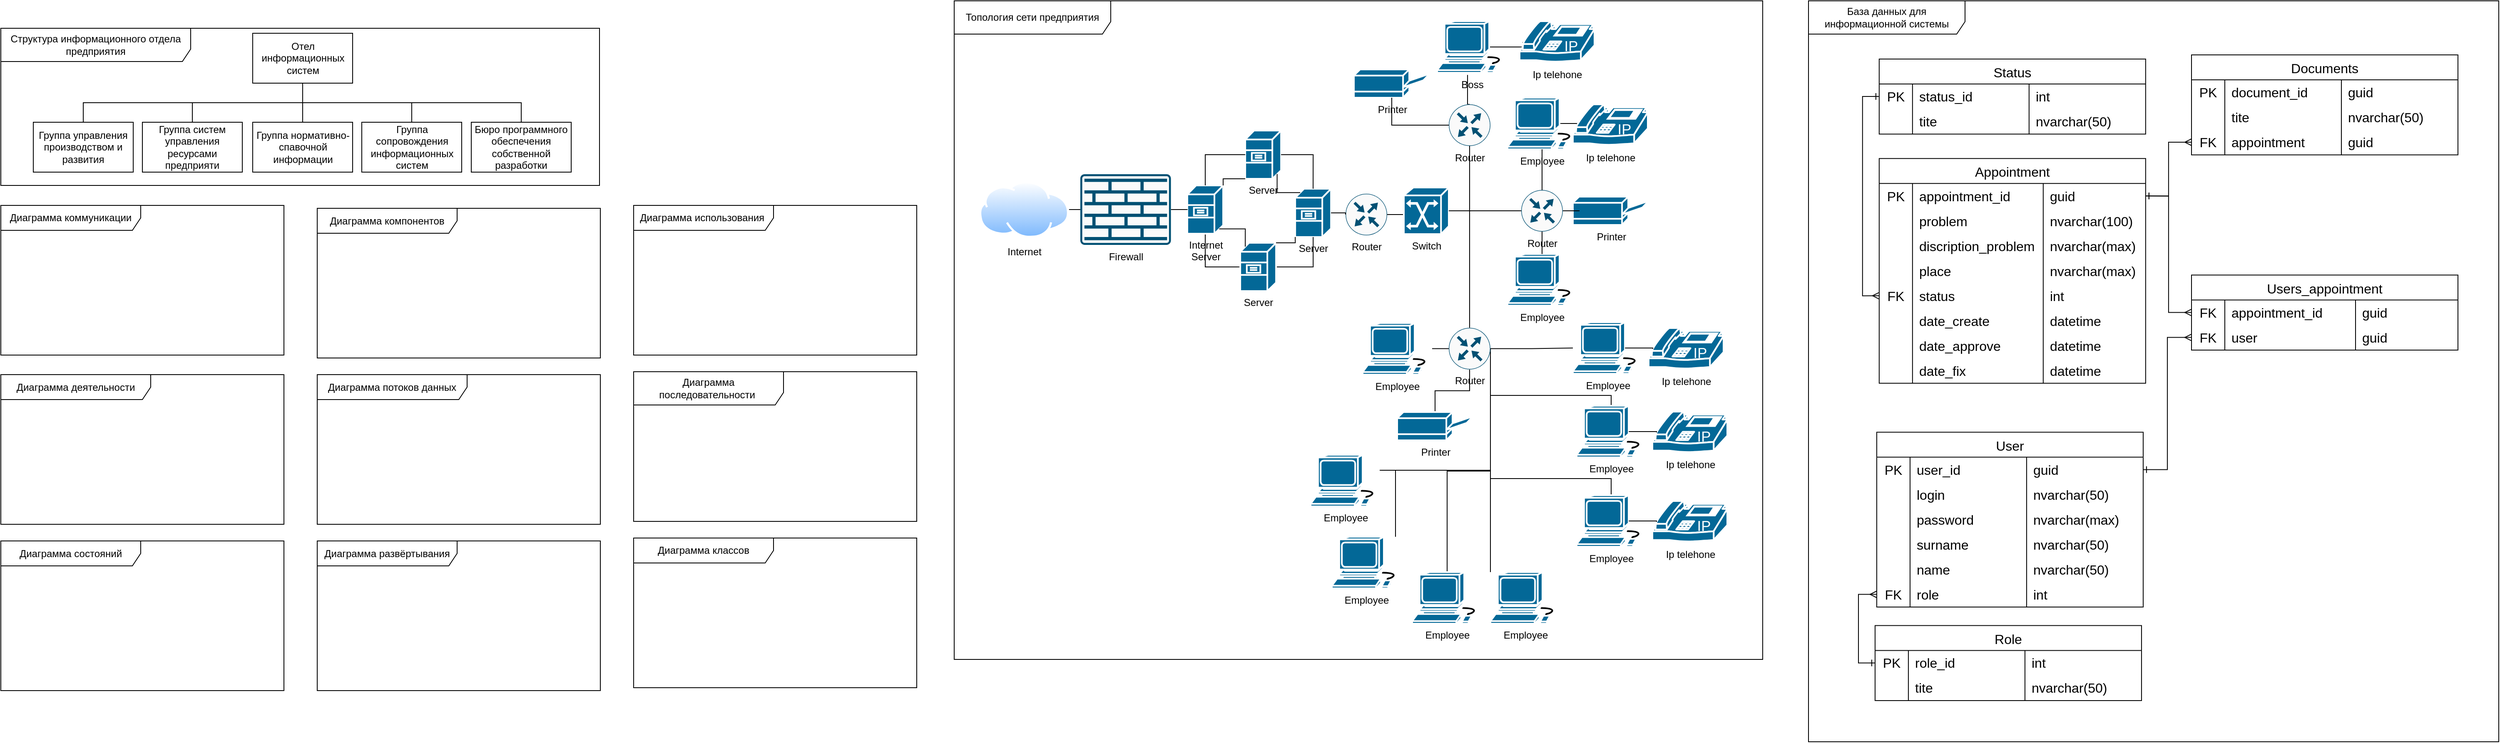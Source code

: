 <mxfile version="22.1.2" type="device">
  <diagram name="Страница — 1" id="QAOES2rsxgINLvXlSmxL">
    <mxGraphModel dx="3983" dy="1926" grid="0" gridSize="10" guides="1" tooltips="1" connect="1" arrows="1" fold="1" page="0" pageScale="1" pageWidth="827" pageHeight="1169" math="0" shadow="0">
      <root>
        <mxCell id="0" />
        <mxCell id="1" parent="0" />
        <mxCell id="h0sbMx4AeCTmEXI2aT-u-16" value="Структура информационного отдела предприятия" style="shape=umlFrame;whiteSpace=wrap;html=1;pointerEvents=0;recursiveResize=0;container=1;collapsible=0;width=228;height=40;rounded=0;" parent="1" vertex="1">
          <mxGeometry x="-740" y="347" width="719" height="189" as="geometry" />
        </mxCell>
        <mxCell id="h0sbMx4AeCTmEXI2aT-u-2" value="Отел информационных систем" style="rounded=0;whiteSpace=wrap;html=1;" parent="h0sbMx4AeCTmEXI2aT-u-16" vertex="1">
          <mxGeometry x="302.5" y="6" width="120" height="60" as="geometry" />
        </mxCell>
        <mxCell id="h0sbMx4AeCTmEXI2aT-u-3" value="Группа управления производством и развития" style="rounded=0;whiteSpace=wrap;html=1;" parent="h0sbMx4AeCTmEXI2aT-u-16" vertex="1">
          <mxGeometry x="39" y="113" width="120" height="60" as="geometry" />
        </mxCell>
        <mxCell id="h0sbMx4AeCTmEXI2aT-u-4" value="Группа систем управления ресурсами предприяти" style="rounded=0;whiteSpace=wrap;html=1;" parent="h0sbMx4AeCTmEXI2aT-u-16" vertex="1">
          <mxGeometry x="170" y="113" width="120" height="60" as="geometry" />
        </mxCell>
        <mxCell id="h0sbMx4AeCTmEXI2aT-u-8" value="Группа нормативно-спавочной информации" style="rounded=0;whiteSpace=wrap;html=1;" parent="h0sbMx4AeCTmEXI2aT-u-16" vertex="1">
          <mxGeometry x="302.5" y="113" width="120" height="60" as="geometry" />
        </mxCell>
        <mxCell id="h0sbMx4AeCTmEXI2aT-u-9" value="Группа сопровождения информационных систем" style="rounded=0;whiteSpace=wrap;html=1;" parent="h0sbMx4AeCTmEXI2aT-u-16" vertex="1">
          <mxGeometry x="433.5" y="113" width="120" height="60" as="geometry" />
        </mxCell>
        <mxCell id="h0sbMx4AeCTmEXI2aT-u-10" value="Бюро программного обеспечения собственной разработки" style="rounded=0;whiteSpace=wrap;html=1;" parent="h0sbMx4AeCTmEXI2aT-u-16" vertex="1">
          <mxGeometry x="565.0" y="113" width="120" height="60" as="geometry" />
        </mxCell>
        <mxCell id="h0sbMx4AeCTmEXI2aT-u-11" style="edgeStyle=orthogonalEdgeStyle;rounded=0;orthogonalLoop=1;jettySize=auto;html=1;exitX=0.5;exitY=1;exitDx=0;exitDy=0;endArrow=none;endFill=0;" parent="h0sbMx4AeCTmEXI2aT-u-16" source="h0sbMx4AeCTmEXI2aT-u-2" target="h0sbMx4AeCTmEXI2aT-u-3" edge="1">
          <mxGeometry relative="1" as="geometry" />
        </mxCell>
        <mxCell id="h0sbMx4AeCTmEXI2aT-u-12" style="edgeStyle=orthogonalEdgeStyle;rounded=0;orthogonalLoop=1;jettySize=auto;html=1;exitX=0.5;exitY=1;exitDx=0;exitDy=0;endArrow=none;endFill=0;" parent="h0sbMx4AeCTmEXI2aT-u-16" source="h0sbMx4AeCTmEXI2aT-u-2" target="h0sbMx4AeCTmEXI2aT-u-4" edge="1">
          <mxGeometry relative="1" as="geometry" />
        </mxCell>
        <mxCell id="h0sbMx4AeCTmEXI2aT-u-13" style="edgeStyle=orthogonalEdgeStyle;rounded=0;orthogonalLoop=1;jettySize=auto;html=1;exitX=0.5;exitY=1;exitDx=0;exitDy=0;endArrow=none;endFill=0;" parent="h0sbMx4AeCTmEXI2aT-u-16" source="h0sbMx4AeCTmEXI2aT-u-2" target="h0sbMx4AeCTmEXI2aT-u-8" edge="1">
          <mxGeometry relative="1" as="geometry" />
        </mxCell>
        <mxCell id="h0sbMx4AeCTmEXI2aT-u-14" style="edgeStyle=orthogonalEdgeStyle;rounded=0;orthogonalLoop=1;jettySize=auto;html=1;exitX=0.5;exitY=1;exitDx=0;exitDy=0;endArrow=none;endFill=0;" parent="h0sbMx4AeCTmEXI2aT-u-16" source="h0sbMx4AeCTmEXI2aT-u-2" target="h0sbMx4AeCTmEXI2aT-u-9" edge="1">
          <mxGeometry relative="1" as="geometry" />
        </mxCell>
        <mxCell id="h0sbMx4AeCTmEXI2aT-u-15" style="edgeStyle=orthogonalEdgeStyle;rounded=0;orthogonalLoop=1;jettySize=auto;html=1;exitX=0.5;exitY=1;exitDx=0;exitDy=0;endArrow=none;endFill=0;" parent="h0sbMx4AeCTmEXI2aT-u-16" source="h0sbMx4AeCTmEXI2aT-u-2" target="h0sbMx4AeCTmEXI2aT-u-10" edge="1">
          <mxGeometry relative="1" as="geometry" />
        </mxCell>
        <mxCell id="h0sbMx4AeCTmEXI2aT-u-17" value="База данных для информационной системы" style="shape=umlFrame;whiteSpace=wrap;html=1;pointerEvents=0;recursiveResize=0;container=1;collapsible=0;width=188;height=40;rounded=0;" parent="1" vertex="1">
          <mxGeometry x="1431" y="314" width="829" height="891" as="geometry" />
        </mxCell>
        <mxCell id="jyQnog0wufS8ya9VuXtN-5" value="User" style="shape=table;startSize=30;container=1;collapsible=0;childLayout=tableLayout;fixedRows=1;rowLines=0;fontStyle=0;strokeColor=default;fontSize=16;" parent="h0sbMx4AeCTmEXI2aT-u-17" vertex="1">
          <mxGeometry x="81.97" y="518.75" width="320" height="210.25" as="geometry" />
        </mxCell>
        <mxCell id="jyQnog0wufS8ya9VuXtN-6" value="" style="shape=tableRow;horizontal=0;startSize=0;swimlaneHead=0;swimlaneBody=0;top=0;left=0;bottom=0;right=0;collapsible=0;dropTarget=0;fillColor=none;points=[[0,0.5],[1,0.5]];portConstraint=eastwest;strokeColor=inherit;fontSize=16;" parent="jyQnog0wufS8ya9VuXtN-5" vertex="1">
          <mxGeometry y="30" width="320" height="30" as="geometry" />
        </mxCell>
        <mxCell id="jyQnog0wufS8ya9VuXtN-7" value="PK" style="shape=partialRectangle;html=1;whiteSpace=wrap;connectable=0;fillColor=none;top=0;left=0;bottom=0;right=0;overflow=hidden;pointerEvents=1;strokeColor=inherit;fontSize=16;" parent="jyQnog0wufS8ya9VuXtN-6" vertex="1">
          <mxGeometry width="40" height="30" as="geometry">
            <mxRectangle width="40" height="30" as="alternateBounds" />
          </mxGeometry>
        </mxCell>
        <mxCell id="jyQnog0wufS8ya9VuXtN-8" value="user_id" style="shape=partialRectangle;html=1;whiteSpace=wrap;connectable=0;fillColor=none;top=0;left=0;bottom=0;right=0;align=left;spacingLeft=6;overflow=hidden;strokeColor=inherit;fontSize=16;" parent="jyQnog0wufS8ya9VuXtN-6" vertex="1">
          <mxGeometry x="40" width="140" height="30" as="geometry">
            <mxRectangle width="140" height="30" as="alternateBounds" />
          </mxGeometry>
        </mxCell>
        <mxCell id="jyQnog0wufS8ya9VuXtN-15" value="guid" style="shape=partialRectangle;html=1;whiteSpace=wrap;connectable=0;fillColor=none;top=0;left=0;bottom=0;right=0;align=left;spacingLeft=6;overflow=hidden;strokeColor=inherit;fontSize=16;" parent="jyQnog0wufS8ya9VuXtN-6" vertex="1">
          <mxGeometry x="180" width="140" height="30" as="geometry">
            <mxRectangle width="140" height="30" as="alternateBounds" />
          </mxGeometry>
        </mxCell>
        <mxCell id="jyQnog0wufS8ya9VuXtN-9" value="" style="shape=tableRow;horizontal=0;startSize=0;swimlaneHead=0;swimlaneBody=0;top=0;left=0;bottom=0;right=0;collapsible=0;dropTarget=0;fillColor=none;points=[[0,0.5],[1,0.5]];portConstraint=eastwest;strokeColor=inherit;fontSize=16;" parent="jyQnog0wufS8ya9VuXtN-5" vertex="1">
          <mxGeometry y="60" width="320" height="30" as="geometry" />
        </mxCell>
        <mxCell id="jyQnog0wufS8ya9VuXtN-10" value="" style="shape=partialRectangle;html=1;whiteSpace=wrap;connectable=0;fillColor=none;top=0;left=0;bottom=0;right=0;overflow=hidden;strokeColor=inherit;fontSize=16;" parent="jyQnog0wufS8ya9VuXtN-9" vertex="1">
          <mxGeometry width="40" height="30" as="geometry">
            <mxRectangle width="40" height="30" as="alternateBounds" />
          </mxGeometry>
        </mxCell>
        <mxCell id="jyQnog0wufS8ya9VuXtN-11" value="login" style="shape=partialRectangle;html=1;whiteSpace=wrap;connectable=0;fillColor=none;top=0;left=0;bottom=0;right=0;align=left;spacingLeft=6;overflow=hidden;strokeColor=inherit;fontSize=16;" parent="jyQnog0wufS8ya9VuXtN-9" vertex="1">
          <mxGeometry x="40" width="140" height="30" as="geometry">
            <mxRectangle width="140" height="30" as="alternateBounds" />
          </mxGeometry>
        </mxCell>
        <mxCell id="jyQnog0wufS8ya9VuXtN-16" value="nvarchar(50)" style="shape=partialRectangle;html=1;whiteSpace=wrap;connectable=0;fillColor=none;top=0;left=0;bottom=0;right=0;align=left;spacingLeft=6;overflow=hidden;strokeColor=inherit;fontSize=16;" parent="jyQnog0wufS8ya9VuXtN-9" vertex="1">
          <mxGeometry x="180" width="140" height="30" as="geometry">
            <mxRectangle width="140" height="30" as="alternateBounds" />
          </mxGeometry>
        </mxCell>
        <mxCell id="jyQnog0wufS8ya9VuXtN-12" value="" style="shape=tableRow;horizontal=0;startSize=0;swimlaneHead=0;swimlaneBody=0;top=0;left=0;bottom=0;right=0;collapsible=0;dropTarget=0;fillColor=none;points=[[0,0.5],[1,0.5]];portConstraint=eastwest;strokeColor=inherit;fontSize=16;" parent="jyQnog0wufS8ya9VuXtN-5" vertex="1">
          <mxGeometry y="90" width="320" height="30" as="geometry" />
        </mxCell>
        <mxCell id="jyQnog0wufS8ya9VuXtN-13" value="" style="shape=partialRectangle;html=1;whiteSpace=wrap;connectable=0;fillColor=none;top=0;left=0;bottom=0;right=0;overflow=hidden;strokeColor=inherit;fontSize=16;" parent="jyQnog0wufS8ya9VuXtN-12" vertex="1">
          <mxGeometry width="40" height="30" as="geometry">
            <mxRectangle width="40" height="30" as="alternateBounds" />
          </mxGeometry>
        </mxCell>
        <mxCell id="jyQnog0wufS8ya9VuXtN-14" value="password" style="shape=partialRectangle;html=1;whiteSpace=wrap;connectable=0;fillColor=none;top=0;left=0;bottom=0;right=0;align=left;spacingLeft=6;overflow=hidden;strokeColor=inherit;fontSize=16;" parent="jyQnog0wufS8ya9VuXtN-12" vertex="1">
          <mxGeometry x="40" width="140" height="30" as="geometry">
            <mxRectangle width="140" height="30" as="alternateBounds" />
          </mxGeometry>
        </mxCell>
        <mxCell id="jyQnog0wufS8ya9VuXtN-17" value="nvarchar(max)" style="shape=partialRectangle;html=1;whiteSpace=wrap;connectable=0;fillColor=none;top=0;left=0;bottom=0;right=0;align=left;spacingLeft=6;overflow=hidden;strokeColor=inherit;fontSize=16;" parent="jyQnog0wufS8ya9VuXtN-12" vertex="1">
          <mxGeometry x="180" width="140" height="30" as="geometry">
            <mxRectangle width="140" height="30" as="alternateBounds" />
          </mxGeometry>
        </mxCell>
        <mxCell id="jyQnog0wufS8ya9VuXtN-18" style="shape=tableRow;horizontal=0;startSize=0;swimlaneHead=0;swimlaneBody=0;top=0;left=0;bottom=0;right=0;collapsible=0;dropTarget=0;fillColor=none;points=[[0,0.5],[1,0.5]];portConstraint=eastwest;strokeColor=inherit;fontSize=16;" parent="jyQnog0wufS8ya9VuXtN-5" vertex="1">
          <mxGeometry y="120" width="320" height="30" as="geometry" />
        </mxCell>
        <mxCell id="jyQnog0wufS8ya9VuXtN-19" style="shape=partialRectangle;html=1;whiteSpace=wrap;connectable=0;fillColor=none;top=0;left=0;bottom=0;right=0;overflow=hidden;strokeColor=inherit;fontSize=16;" parent="jyQnog0wufS8ya9VuXtN-18" vertex="1">
          <mxGeometry width="40" height="30" as="geometry">
            <mxRectangle width="40" height="30" as="alternateBounds" />
          </mxGeometry>
        </mxCell>
        <mxCell id="jyQnog0wufS8ya9VuXtN-20" value="surname" style="shape=partialRectangle;html=1;whiteSpace=wrap;connectable=0;fillColor=none;top=0;left=0;bottom=0;right=0;align=left;spacingLeft=6;overflow=hidden;strokeColor=inherit;fontSize=16;" parent="jyQnog0wufS8ya9VuXtN-18" vertex="1">
          <mxGeometry x="40" width="140" height="30" as="geometry">
            <mxRectangle width="140" height="30" as="alternateBounds" />
          </mxGeometry>
        </mxCell>
        <mxCell id="jyQnog0wufS8ya9VuXtN-21" value="nvarchar(50)" style="shape=partialRectangle;html=1;whiteSpace=wrap;connectable=0;fillColor=none;top=0;left=0;bottom=0;right=0;align=left;spacingLeft=6;overflow=hidden;strokeColor=inherit;fontSize=16;" parent="jyQnog0wufS8ya9VuXtN-18" vertex="1">
          <mxGeometry x="180" width="140" height="30" as="geometry">
            <mxRectangle width="140" height="30" as="alternateBounds" />
          </mxGeometry>
        </mxCell>
        <mxCell id="jyQnog0wufS8ya9VuXtN-22" style="shape=tableRow;horizontal=0;startSize=0;swimlaneHead=0;swimlaneBody=0;top=0;left=0;bottom=0;right=0;collapsible=0;dropTarget=0;fillColor=none;points=[[0,0.5],[1,0.5]];portConstraint=eastwest;strokeColor=inherit;fontSize=16;" parent="jyQnog0wufS8ya9VuXtN-5" vertex="1">
          <mxGeometry y="150" width="320" height="30" as="geometry" />
        </mxCell>
        <mxCell id="jyQnog0wufS8ya9VuXtN-23" style="shape=partialRectangle;html=1;whiteSpace=wrap;connectable=0;fillColor=none;top=0;left=0;bottom=0;right=0;overflow=hidden;strokeColor=inherit;fontSize=16;" parent="jyQnog0wufS8ya9VuXtN-22" vertex="1">
          <mxGeometry width="40" height="30" as="geometry">
            <mxRectangle width="40" height="30" as="alternateBounds" />
          </mxGeometry>
        </mxCell>
        <mxCell id="jyQnog0wufS8ya9VuXtN-24" value="name" style="shape=partialRectangle;html=1;whiteSpace=wrap;connectable=0;fillColor=none;top=0;left=0;bottom=0;right=0;align=left;spacingLeft=6;overflow=hidden;strokeColor=inherit;fontSize=16;" parent="jyQnog0wufS8ya9VuXtN-22" vertex="1">
          <mxGeometry x="40" width="140" height="30" as="geometry">
            <mxRectangle width="140" height="30" as="alternateBounds" />
          </mxGeometry>
        </mxCell>
        <mxCell id="jyQnog0wufS8ya9VuXtN-25" value="nvarchar(50)" style="shape=partialRectangle;html=1;whiteSpace=wrap;connectable=0;fillColor=none;top=0;left=0;bottom=0;right=0;align=left;spacingLeft=6;overflow=hidden;strokeColor=inherit;fontSize=16;" parent="jyQnog0wufS8ya9VuXtN-22" vertex="1">
          <mxGeometry x="180" width="140" height="30" as="geometry">
            <mxRectangle width="140" height="30" as="alternateBounds" />
          </mxGeometry>
        </mxCell>
        <mxCell id="jyQnog0wufS8ya9VuXtN-26" style="shape=tableRow;horizontal=0;startSize=0;swimlaneHead=0;swimlaneBody=0;top=0;left=0;bottom=0;right=0;collapsible=0;dropTarget=0;fillColor=none;points=[[0,0.5],[1,0.5]];portConstraint=eastwest;strokeColor=inherit;fontSize=16;" parent="jyQnog0wufS8ya9VuXtN-5" vertex="1">
          <mxGeometry y="180" width="320" height="30" as="geometry" />
        </mxCell>
        <mxCell id="jyQnog0wufS8ya9VuXtN-27" value="FK" style="shape=partialRectangle;html=1;whiteSpace=wrap;connectable=0;fillColor=none;top=0;left=0;bottom=0;right=0;overflow=hidden;strokeColor=inherit;fontSize=16;" parent="jyQnog0wufS8ya9VuXtN-26" vertex="1">
          <mxGeometry width="40" height="30" as="geometry">
            <mxRectangle width="40" height="30" as="alternateBounds" />
          </mxGeometry>
        </mxCell>
        <mxCell id="jyQnog0wufS8ya9VuXtN-28" value="role" style="shape=partialRectangle;html=1;whiteSpace=wrap;connectable=0;fillColor=none;top=0;left=0;bottom=0;right=0;align=left;spacingLeft=6;overflow=hidden;strokeColor=inherit;fontSize=16;" parent="jyQnog0wufS8ya9VuXtN-26" vertex="1">
          <mxGeometry x="40" width="140" height="30" as="geometry">
            <mxRectangle width="140" height="30" as="alternateBounds" />
          </mxGeometry>
        </mxCell>
        <mxCell id="jyQnog0wufS8ya9VuXtN-29" value="int" style="shape=partialRectangle;html=1;whiteSpace=wrap;connectable=0;fillColor=none;top=0;left=0;bottom=0;right=0;align=left;spacingLeft=6;overflow=hidden;strokeColor=inherit;fontSize=16;" parent="jyQnog0wufS8ya9VuXtN-26" vertex="1">
          <mxGeometry x="180" width="140" height="30" as="geometry">
            <mxRectangle width="140" height="30" as="alternateBounds" />
          </mxGeometry>
        </mxCell>
        <mxCell id="jyQnog0wufS8ya9VuXtN-30" value="Role" style="shape=table;startSize=30;container=1;collapsible=0;childLayout=tableLayout;fixedRows=1;rowLines=0;fontStyle=0;strokeColor=default;fontSize=16;" parent="h0sbMx4AeCTmEXI2aT-u-17" vertex="1">
          <mxGeometry x="79.97" y="751.25" width="320" height="90.25" as="geometry" />
        </mxCell>
        <mxCell id="jyQnog0wufS8ya9VuXtN-31" value="" style="shape=tableRow;horizontal=0;startSize=0;swimlaneHead=0;swimlaneBody=0;top=0;left=0;bottom=0;right=0;collapsible=0;dropTarget=0;fillColor=none;points=[[0,0.5],[1,0.5]];portConstraint=eastwest;strokeColor=inherit;fontSize=16;" parent="jyQnog0wufS8ya9VuXtN-30" vertex="1">
          <mxGeometry y="30" width="320" height="30" as="geometry" />
        </mxCell>
        <mxCell id="jyQnog0wufS8ya9VuXtN-32" value="PK" style="shape=partialRectangle;html=1;whiteSpace=wrap;connectable=0;fillColor=none;top=0;left=0;bottom=0;right=0;overflow=hidden;pointerEvents=1;strokeColor=inherit;fontSize=16;" parent="jyQnog0wufS8ya9VuXtN-31" vertex="1">
          <mxGeometry width="40" height="30" as="geometry">
            <mxRectangle width="40" height="30" as="alternateBounds" />
          </mxGeometry>
        </mxCell>
        <mxCell id="jyQnog0wufS8ya9VuXtN-33" value="role_id" style="shape=partialRectangle;html=1;whiteSpace=wrap;connectable=0;fillColor=none;top=0;left=0;bottom=0;right=0;align=left;spacingLeft=6;overflow=hidden;strokeColor=inherit;fontSize=16;" parent="jyQnog0wufS8ya9VuXtN-31" vertex="1">
          <mxGeometry x="40" width="140" height="30" as="geometry">
            <mxRectangle width="140" height="30" as="alternateBounds" />
          </mxGeometry>
        </mxCell>
        <mxCell id="jyQnog0wufS8ya9VuXtN-34" value="int" style="shape=partialRectangle;html=1;whiteSpace=wrap;connectable=0;fillColor=none;top=0;left=0;bottom=0;right=0;align=left;spacingLeft=6;overflow=hidden;strokeColor=inherit;fontSize=16;" parent="jyQnog0wufS8ya9VuXtN-31" vertex="1">
          <mxGeometry x="180" width="140" height="30" as="geometry">
            <mxRectangle width="140" height="30" as="alternateBounds" />
          </mxGeometry>
        </mxCell>
        <mxCell id="jyQnog0wufS8ya9VuXtN-35" value="" style="shape=tableRow;horizontal=0;startSize=0;swimlaneHead=0;swimlaneBody=0;top=0;left=0;bottom=0;right=0;collapsible=0;dropTarget=0;fillColor=none;points=[[0,0.5],[1,0.5]];portConstraint=eastwest;strokeColor=inherit;fontSize=16;" parent="jyQnog0wufS8ya9VuXtN-30" vertex="1">
          <mxGeometry y="60" width="320" height="30" as="geometry" />
        </mxCell>
        <mxCell id="jyQnog0wufS8ya9VuXtN-36" value="" style="shape=partialRectangle;html=1;whiteSpace=wrap;connectable=0;fillColor=none;top=0;left=0;bottom=0;right=0;overflow=hidden;strokeColor=inherit;fontSize=16;" parent="jyQnog0wufS8ya9VuXtN-35" vertex="1">
          <mxGeometry width="40" height="30" as="geometry">
            <mxRectangle width="40" height="30" as="alternateBounds" />
          </mxGeometry>
        </mxCell>
        <mxCell id="jyQnog0wufS8ya9VuXtN-37" value="tite" style="shape=partialRectangle;html=1;whiteSpace=wrap;connectable=0;fillColor=none;top=0;left=0;bottom=0;right=0;align=left;spacingLeft=6;overflow=hidden;strokeColor=inherit;fontSize=16;" parent="jyQnog0wufS8ya9VuXtN-35" vertex="1">
          <mxGeometry x="40" width="140" height="30" as="geometry">
            <mxRectangle width="140" height="30" as="alternateBounds" />
          </mxGeometry>
        </mxCell>
        <mxCell id="jyQnog0wufS8ya9VuXtN-38" value="nvarchar(50)" style="shape=partialRectangle;html=1;whiteSpace=wrap;connectable=0;fillColor=none;top=0;left=0;bottom=0;right=0;align=left;spacingLeft=6;overflow=hidden;strokeColor=inherit;fontSize=16;" parent="jyQnog0wufS8ya9VuXtN-35" vertex="1">
          <mxGeometry x="180" width="140" height="30" as="geometry">
            <mxRectangle width="140" height="30" as="alternateBounds" />
          </mxGeometry>
        </mxCell>
        <mxCell id="jyQnog0wufS8ya9VuXtN-56" value="Appointment" style="shape=table;startSize=30;container=1;collapsible=0;childLayout=tableLayout;fixedRows=1;rowLines=0;fontStyle=0;strokeColor=default;fontSize=16;" parent="h0sbMx4AeCTmEXI2aT-u-17" vertex="1">
          <mxGeometry x="84.92" y="189.65" width="320" height="270.208" as="geometry" />
        </mxCell>
        <mxCell id="jyQnog0wufS8ya9VuXtN-57" value="" style="shape=tableRow;horizontal=0;startSize=0;swimlaneHead=0;swimlaneBody=0;top=0;left=0;bottom=0;right=0;collapsible=0;dropTarget=0;fillColor=none;points=[[0,0.5],[1,0.5]];portConstraint=eastwest;strokeColor=inherit;fontSize=16;" parent="jyQnog0wufS8ya9VuXtN-56" vertex="1">
          <mxGeometry y="30" width="320" height="30" as="geometry" />
        </mxCell>
        <mxCell id="jyQnog0wufS8ya9VuXtN-58" value="PK" style="shape=partialRectangle;html=1;whiteSpace=wrap;connectable=0;fillColor=none;top=0;left=0;bottom=0;right=0;overflow=hidden;pointerEvents=1;strokeColor=inherit;fontSize=16;" parent="jyQnog0wufS8ya9VuXtN-57" vertex="1">
          <mxGeometry width="40" height="30" as="geometry">
            <mxRectangle width="40" height="30" as="alternateBounds" />
          </mxGeometry>
        </mxCell>
        <mxCell id="jyQnog0wufS8ya9VuXtN-59" value="appointment_id" style="shape=partialRectangle;html=1;whiteSpace=wrap;connectable=0;fillColor=none;top=0;left=0;bottom=0;right=0;align=left;spacingLeft=6;overflow=hidden;strokeColor=inherit;fontSize=16;" parent="jyQnog0wufS8ya9VuXtN-57" vertex="1">
          <mxGeometry x="40" width="157" height="30" as="geometry">
            <mxRectangle width="157" height="30" as="alternateBounds" />
          </mxGeometry>
        </mxCell>
        <mxCell id="jyQnog0wufS8ya9VuXtN-60" value="guid" style="shape=partialRectangle;html=1;whiteSpace=wrap;connectable=0;fillColor=none;top=0;left=0;bottom=0;right=0;align=left;spacingLeft=6;overflow=hidden;strokeColor=inherit;fontSize=16;" parent="jyQnog0wufS8ya9VuXtN-57" vertex="1">
          <mxGeometry x="197" width="123" height="30" as="geometry">
            <mxRectangle width="123" height="30" as="alternateBounds" />
          </mxGeometry>
        </mxCell>
        <mxCell id="jyQnog0wufS8ya9VuXtN-61" value="" style="shape=tableRow;horizontal=0;startSize=0;swimlaneHead=0;swimlaneBody=0;top=0;left=0;bottom=0;right=0;collapsible=0;dropTarget=0;fillColor=none;points=[[0,0.5],[1,0.5]];portConstraint=eastwest;strokeColor=inherit;fontSize=16;" parent="jyQnog0wufS8ya9VuXtN-56" vertex="1">
          <mxGeometry y="60" width="320" height="30" as="geometry" />
        </mxCell>
        <mxCell id="jyQnog0wufS8ya9VuXtN-62" value="" style="shape=partialRectangle;html=1;whiteSpace=wrap;connectable=0;fillColor=none;top=0;left=0;bottom=0;right=0;overflow=hidden;strokeColor=inherit;fontSize=16;" parent="jyQnog0wufS8ya9VuXtN-61" vertex="1">
          <mxGeometry width="40" height="30" as="geometry">
            <mxRectangle width="40" height="30" as="alternateBounds" />
          </mxGeometry>
        </mxCell>
        <mxCell id="jyQnog0wufS8ya9VuXtN-63" value="problem" style="shape=partialRectangle;html=1;whiteSpace=wrap;connectable=0;fillColor=none;top=0;left=0;bottom=0;right=0;align=left;spacingLeft=6;overflow=hidden;strokeColor=inherit;fontSize=16;" parent="jyQnog0wufS8ya9VuXtN-61" vertex="1">
          <mxGeometry x="40" width="157" height="30" as="geometry">
            <mxRectangle width="157" height="30" as="alternateBounds" />
          </mxGeometry>
        </mxCell>
        <mxCell id="jyQnog0wufS8ya9VuXtN-64" value="nvarchar(100)" style="shape=partialRectangle;html=1;whiteSpace=wrap;connectable=0;fillColor=none;top=0;left=0;bottom=0;right=0;align=left;spacingLeft=6;overflow=hidden;strokeColor=inherit;fontSize=16;" parent="jyQnog0wufS8ya9VuXtN-61" vertex="1">
          <mxGeometry x="197" width="123" height="30" as="geometry">
            <mxRectangle width="123" height="30" as="alternateBounds" />
          </mxGeometry>
        </mxCell>
        <mxCell id="jyQnog0wufS8ya9VuXtN-65" value="" style="shape=tableRow;horizontal=0;startSize=0;swimlaneHead=0;swimlaneBody=0;top=0;left=0;bottom=0;right=0;collapsible=0;dropTarget=0;fillColor=none;points=[[0,0.5],[1,0.5]];portConstraint=eastwest;strokeColor=inherit;fontSize=16;" parent="jyQnog0wufS8ya9VuXtN-56" vertex="1">
          <mxGeometry y="90" width="320" height="30" as="geometry" />
        </mxCell>
        <mxCell id="jyQnog0wufS8ya9VuXtN-66" value="" style="shape=partialRectangle;html=1;whiteSpace=wrap;connectable=0;fillColor=none;top=0;left=0;bottom=0;right=0;overflow=hidden;strokeColor=inherit;fontSize=16;" parent="jyQnog0wufS8ya9VuXtN-65" vertex="1">
          <mxGeometry width="40" height="30" as="geometry">
            <mxRectangle width="40" height="30" as="alternateBounds" />
          </mxGeometry>
        </mxCell>
        <mxCell id="jyQnog0wufS8ya9VuXtN-67" value="discription_problem" style="shape=partialRectangle;html=1;whiteSpace=wrap;connectable=0;fillColor=none;top=0;left=0;bottom=0;right=0;align=left;spacingLeft=6;overflow=hidden;strokeColor=inherit;fontSize=16;" parent="jyQnog0wufS8ya9VuXtN-65" vertex="1">
          <mxGeometry x="40" width="157" height="30" as="geometry">
            <mxRectangle width="157" height="30" as="alternateBounds" />
          </mxGeometry>
        </mxCell>
        <mxCell id="jyQnog0wufS8ya9VuXtN-68" value="nvarchar(max)" style="shape=partialRectangle;html=1;whiteSpace=wrap;connectable=0;fillColor=none;top=0;left=0;bottom=0;right=0;align=left;spacingLeft=6;overflow=hidden;strokeColor=inherit;fontSize=16;" parent="jyQnog0wufS8ya9VuXtN-65" vertex="1">
          <mxGeometry x="197" width="123" height="30" as="geometry">
            <mxRectangle width="123" height="30" as="alternateBounds" />
          </mxGeometry>
        </mxCell>
        <mxCell id="jyQnog0wufS8ya9VuXtN-69" style="shape=tableRow;horizontal=0;startSize=0;swimlaneHead=0;swimlaneBody=0;top=0;left=0;bottom=0;right=0;collapsible=0;dropTarget=0;fillColor=none;points=[[0,0.5],[1,0.5]];portConstraint=eastwest;strokeColor=inherit;fontSize=16;" parent="jyQnog0wufS8ya9VuXtN-56" vertex="1">
          <mxGeometry y="120" width="320" height="30" as="geometry" />
        </mxCell>
        <mxCell id="jyQnog0wufS8ya9VuXtN-70" style="shape=partialRectangle;html=1;whiteSpace=wrap;connectable=0;fillColor=none;top=0;left=0;bottom=0;right=0;overflow=hidden;strokeColor=inherit;fontSize=16;" parent="jyQnog0wufS8ya9VuXtN-69" vertex="1">
          <mxGeometry width="40" height="30" as="geometry">
            <mxRectangle width="40" height="30" as="alternateBounds" />
          </mxGeometry>
        </mxCell>
        <mxCell id="jyQnog0wufS8ya9VuXtN-71" value="place" style="shape=partialRectangle;html=1;whiteSpace=wrap;connectable=0;fillColor=none;top=0;left=0;bottom=0;right=0;align=left;spacingLeft=6;overflow=hidden;strokeColor=inherit;fontSize=16;" parent="jyQnog0wufS8ya9VuXtN-69" vertex="1">
          <mxGeometry x="40" width="157" height="30" as="geometry">
            <mxRectangle width="157" height="30" as="alternateBounds" />
          </mxGeometry>
        </mxCell>
        <mxCell id="jyQnog0wufS8ya9VuXtN-72" value="nvarchar(max)" style="shape=partialRectangle;html=1;whiteSpace=wrap;connectable=0;fillColor=none;top=0;left=0;bottom=0;right=0;align=left;spacingLeft=6;overflow=hidden;strokeColor=inherit;fontSize=16;" parent="jyQnog0wufS8ya9VuXtN-69" vertex="1">
          <mxGeometry x="197" width="123" height="30" as="geometry">
            <mxRectangle width="123" height="30" as="alternateBounds" />
          </mxGeometry>
        </mxCell>
        <mxCell id="jyQnog0wufS8ya9VuXtN-73" style="shape=tableRow;horizontal=0;startSize=0;swimlaneHead=0;swimlaneBody=0;top=0;left=0;bottom=0;right=0;collapsible=0;dropTarget=0;fillColor=none;points=[[0,0.5],[1,0.5]];portConstraint=eastwest;strokeColor=inherit;fontSize=16;" parent="jyQnog0wufS8ya9VuXtN-56" vertex="1">
          <mxGeometry y="150" width="320" height="30" as="geometry" />
        </mxCell>
        <mxCell id="jyQnog0wufS8ya9VuXtN-74" value="FK" style="shape=partialRectangle;html=1;whiteSpace=wrap;connectable=0;fillColor=none;top=0;left=0;bottom=0;right=0;overflow=hidden;strokeColor=inherit;fontSize=16;" parent="jyQnog0wufS8ya9VuXtN-73" vertex="1">
          <mxGeometry width="40" height="30" as="geometry">
            <mxRectangle width="40" height="30" as="alternateBounds" />
          </mxGeometry>
        </mxCell>
        <mxCell id="jyQnog0wufS8ya9VuXtN-75" value="status" style="shape=partialRectangle;html=1;whiteSpace=wrap;connectable=0;fillColor=none;top=0;left=0;bottom=0;right=0;align=left;spacingLeft=6;overflow=hidden;strokeColor=inherit;fontSize=16;" parent="jyQnog0wufS8ya9VuXtN-73" vertex="1">
          <mxGeometry x="40" width="157" height="30" as="geometry">
            <mxRectangle width="157" height="30" as="alternateBounds" />
          </mxGeometry>
        </mxCell>
        <mxCell id="jyQnog0wufS8ya9VuXtN-76" value="int" style="shape=partialRectangle;html=1;whiteSpace=wrap;connectable=0;fillColor=none;top=0;left=0;bottom=0;right=0;align=left;spacingLeft=6;overflow=hidden;strokeColor=inherit;fontSize=16;" parent="jyQnog0wufS8ya9VuXtN-73" vertex="1">
          <mxGeometry x="197" width="123" height="30" as="geometry">
            <mxRectangle width="123" height="30" as="alternateBounds" />
          </mxGeometry>
        </mxCell>
        <mxCell id="jyQnog0wufS8ya9VuXtN-118" style="shape=tableRow;horizontal=0;startSize=0;swimlaneHead=0;swimlaneBody=0;top=0;left=0;bottom=0;right=0;collapsible=0;dropTarget=0;fillColor=none;points=[[0,0.5],[1,0.5]];portConstraint=eastwest;strokeColor=inherit;fontSize=16;" parent="jyQnog0wufS8ya9VuXtN-56" vertex="1">
          <mxGeometry y="180" width="320" height="30" as="geometry" />
        </mxCell>
        <mxCell id="jyQnog0wufS8ya9VuXtN-119" style="shape=partialRectangle;html=1;whiteSpace=wrap;connectable=0;fillColor=none;top=0;left=0;bottom=0;right=0;overflow=hidden;strokeColor=inherit;fontSize=16;" parent="jyQnog0wufS8ya9VuXtN-118" vertex="1">
          <mxGeometry width="40" height="30" as="geometry">
            <mxRectangle width="40" height="30" as="alternateBounds" />
          </mxGeometry>
        </mxCell>
        <mxCell id="jyQnog0wufS8ya9VuXtN-120" value="date_create" style="shape=partialRectangle;html=1;whiteSpace=wrap;connectable=0;fillColor=none;top=0;left=0;bottom=0;right=0;align=left;spacingLeft=6;overflow=hidden;strokeColor=inherit;fontSize=16;" parent="jyQnog0wufS8ya9VuXtN-118" vertex="1">
          <mxGeometry x="40" width="157" height="30" as="geometry">
            <mxRectangle width="157" height="30" as="alternateBounds" />
          </mxGeometry>
        </mxCell>
        <mxCell id="jyQnog0wufS8ya9VuXtN-121" value="datetime" style="shape=partialRectangle;html=1;whiteSpace=wrap;connectable=0;fillColor=none;top=0;left=0;bottom=0;right=0;align=left;spacingLeft=6;overflow=hidden;strokeColor=inherit;fontSize=16;" parent="jyQnog0wufS8ya9VuXtN-118" vertex="1">
          <mxGeometry x="197" width="123" height="30" as="geometry">
            <mxRectangle width="123" height="30" as="alternateBounds" />
          </mxGeometry>
        </mxCell>
        <mxCell id="jyQnog0wufS8ya9VuXtN-126" style="shape=tableRow;horizontal=0;startSize=0;swimlaneHead=0;swimlaneBody=0;top=0;left=0;bottom=0;right=0;collapsible=0;dropTarget=0;fillColor=none;points=[[0,0.5],[1,0.5]];portConstraint=eastwest;strokeColor=inherit;fontSize=16;" parent="jyQnog0wufS8ya9VuXtN-56" vertex="1">
          <mxGeometry y="210" width="320" height="30" as="geometry" />
        </mxCell>
        <mxCell id="jyQnog0wufS8ya9VuXtN-127" style="shape=partialRectangle;html=1;whiteSpace=wrap;connectable=0;fillColor=none;top=0;left=0;bottom=0;right=0;overflow=hidden;strokeColor=inherit;fontSize=16;" parent="jyQnog0wufS8ya9VuXtN-126" vertex="1">
          <mxGeometry width="40" height="30" as="geometry">
            <mxRectangle width="40" height="30" as="alternateBounds" />
          </mxGeometry>
        </mxCell>
        <mxCell id="jyQnog0wufS8ya9VuXtN-128" value="date_approve" style="shape=partialRectangle;html=1;whiteSpace=wrap;connectable=0;fillColor=none;top=0;left=0;bottom=0;right=0;align=left;spacingLeft=6;overflow=hidden;strokeColor=inherit;fontSize=16;" parent="jyQnog0wufS8ya9VuXtN-126" vertex="1">
          <mxGeometry x="40" width="157" height="30" as="geometry">
            <mxRectangle width="157" height="30" as="alternateBounds" />
          </mxGeometry>
        </mxCell>
        <mxCell id="jyQnog0wufS8ya9VuXtN-129" value="datetime" style="shape=partialRectangle;html=1;whiteSpace=wrap;connectable=0;fillColor=none;top=0;left=0;bottom=0;right=0;align=left;spacingLeft=6;overflow=hidden;strokeColor=inherit;fontSize=16;" parent="jyQnog0wufS8ya9VuXtN-126" vertex="1">
          <mxGeometry x="197" width="123" height="30" as="geometry">
            <mxRectangle width="123" height="30" as="alternateBounds" />
          </mxGeometry>
        </mxCell>
        <mxCell id="jyQnog0wufS8ya9VuXtN-135" style="shape=tableRow;horizontal=0;startSize=0;swimlaneHead=0;swimlaneBody=0;top=0;left=0;bottom=0;right=0;collapsible=0;dropTarget=0;fillColor=none;points=[[0,0.5],[1,0.5]];portConstraint=eastwest;strokeColor=inherit;fontSize=16;" parent="jyQnog0wufS8ya9VuXtN-56" vertex="1">
          <mxGeometry y="240" width="320" height="30" as="geometry" />
        </mxCell>
        <mxCell id="jyQnog0wufS8ya9VuXtN-136" style="shape=partialRectangle;html=1;whiteSpace=wrap;connectable=0;fillColor=none;top=0;left=0;bottom=0;right=0;overflow=hidden;strokeColor=inherit;fontSize=16;" parent="jyQnog0wufS8ya9VuXtN-135" vertex="1">
          <mxGeometry width="40" height="30" as="geometry">
            <mxRectangle width="40" height="30" as="alternateBounds" />
          </mxGeometry>
        </mxCell>
        <mxCell id="jyQnog0wufS8ya9VuXtN-137" value="date_fix" style="shape=partialRectangle;html=1;whiteSpace=wrap;connectable=0;fillColor=none;top=0;left=0;bottom=0;right=0;align=left;spacingLeft=6;overflow=hidden;strokeColor=inherit;fontSize=16;" parent="jyQnog0wufS8ya9VuXtN-135" vertex="1">
          <mxGeometry x="40" width="157" height="30" as="geometry">
            <mxRectangle width="157" height="30" as="alternateBounds" />
          </mxGeometry>
        </mxCell>
        <mxCell id="jyQnog0wufS8ya9VuXtN-138" value="datetime" style="shape=partialRectangle;html=1;whiteSpace=wrap;connectable=0;fillColor=none;top=0;left=0;bottom=0;right=0;align=left;spacingLeft=6;overflow=hidden;strokeColor=inherit;fontSize=16;" parent="jyQnog0wufS8ya9VuXtN-135" vertex="1">
          <mxGeometry x="197" width="123" height="30" as="geometry">
            <mxRectangle width="123" height="30" as="alternateBounds" />
          </mxGeometry>
        </mxCell>
        <mxCell id="jyQnog0wufS8ya9VuXtN-81" style="edgeStyle=orthogonalEdgeStyle;rounded=0;orthogonalLoop=1;jettySize=auto;html=1;exitX=1;exitY=0.5;exitDx=0;exitDy=0;endArrow=ERmany;endFill=0;startArrow=ERone;startFill=0;" parent="h0sbMx4AeCTmEXI2aT-u-17" source="jyQnog0wufS8ya9VuXtN-6" target="cgEMlHBs75Iwbj-nEVCr-27" edge="1">
          <mxGeometry relative="1" as="geometry">
            <mxPoint x="463.05" y="672" as="targetPoint" />
          </mxGeometry>
        </mxCell>
        <mxCell id="jyQnog0wufS8ya9VuXtN-82" value="Status" style="shape=table;startSize=30;container=1;collapsible=0;childLayout=tableLayout;fixedRows=1;rowLines=0;fontStyle=0;strokeColor=default;fontSize=16;" parent="h0sbMx4AeCTmEXI2aT-u-17" vertex="1">
          <mxGeometry x="84.92" y="70" width="320" height="90.25" as="geometry" />
        </mxCell>
        <mxCell id="jyQnog0wufS8ya9VuXtN-83" value="" style="shape=tableRow;horizontal=0;startSize=0;swimlaneHead=0;swimlaneBody=0;top=0;left=0;bottom=0;right=0;collapsible=0;dropTarget=0;fillColor=none;points=[[0,0.5],[1,0.5]];portConstraint=eastwest;strokeColor=inherit;fontSize=16;" parent="jyQnog0wufS8ya9VuXtN-82" vertex="1">
          <mxGeometry y="30" width="320" height="30" as="geometry" />
        </mxCell>
        <mxCell id="jyQnog0wufS8ya9VuXtN-84" value="PK" style="shape=partialRectangle;html=1;whiteSpace=wrap;connectable=0;fillColor=none;top=0;left=0;bottom=0;right=0;overflow=hidden;pointerEvents=1;strokeColor=inherit;fontSize=16;" parent="jyQnog0wufS8ya9VuXtN-83" vertex="1">
          <mxGeometry width="40" height="30" as="geometry">
            <mxRectangle width="40" height="30" as="alternateBounds" />
          </mxGeometry>
        </mxCell>
        <mxCell id="jyQnog0wufS8ya9VuXtN-85" value="status_id" style="shape=partialRectangle;html=1;whiteSpace=wrap;connectable=0;fillColor=none;top=0;left=0;bottom=0;right=0;align=left;spacingLeft=6;overflow=hidden;strokeColor=inherit;fontSize=16;" parent="jyQnog0wufS8ya9VuXtN-83" vertex="1">
          <mxGeometry x="40" width="140" height="30" as="geometry">
            <mxRectangle width="140" height="30" as="alternateBounds" />
          </mxGeometry>
        </mxCell>
        <mxCell id="jyQnog0wufS8ya9VuXtN-86" value="int" style="shape=partialRectangle;html=1;whiteSpace=wrap;connectable=0;fillColor=none;top=0;left=0;bottom=0;right=0;align=left;spacingLeft=6;overflow=hidden;strokeColor=inherit;fontSize=16;" parent="jyQnog0wufS8ya9VuXtN-83" vertex="1">
          <mxGeometry x="180" width="140" height="30" as="geometry">
            <mxRectangle width="140" height="30" as="alternateBounds" />
          </mxGeometry>
        </mxCell>
        <mxCell id="jyQnog0wufS8ya9VuXtN-87" value="" style="shape=tableRow;horizontal=0;startSize=0;swimlaneHead=0;swimlaneBody=0;top=0;left=0;bottom=0;right=0;collapsible=0;dropTarget=0;fillColor=none;points=[[0,0.5],[1,0.5]];portConstraint=eastwest;strokeColor=inherit;fontSize=16;" parent="jyQnog0wufS8ya9VuXtN-82" vertex="1">
          <mxGeometry y="60" width="320" height="30" as="geometry" />
        </mxCell>
        <mxCell id="jyQnog0wufS8ya9VuXtN-88" value="" style="shape=partialRectangle;html=1;whiteSpace=wrap;connectable=0;fillColor=none;top=0;left=0;bottom=0;right=0;overflow=hidden;strokeColor=inherit;fontSize=16;" parent="jyQnog0wufS8ya9VuXtN-87" vertex="1">
          <mxGeometry width="40" height="30" as="geometry">
            <mxRectangle width="40" height="30" as="alternateBounds" />
          </mxGeometry>
        </mxCell>
        <mxCell id="jyQnog0wufS8ya9VuXtN-89" value="tite" style="shape=partialRectangle;html=1;whiteSpace=wrap;connectable=0;fillColor=none;top=0;left=0;bottom=0;right=0;align=left;spacingLeft=6;overflow=hidden;strokeColor=inherit;fontSize=16;" parent="jyQnog0wufS8ya9VuXtN-87" vertex="1">
          <mxGeometry x="40" width="140" height="30" as="geometry">
            <mxRectangle width="140" height="30" as="alternateBounds" />
          </mxGeometry>
        </mxCell>
        <mxCell id="jyQnog0wufS8ya9VuXtN-90" value="nvarchar(50)" style="shape=partialRectangle;html=1;whiteSpace=wrap;connectable=0;fillColor=none;top=0;left=0;bottom=0;right=0;align=left;spacingLeft=6;overflow=hidden;strokeColor=inherit;fontSize=16;" parent="jyQnog0wufS8ya9VuXtN-87" vertex="1">
          <mxGeometry x="180" width="140" height="30" as="geometry">
            <mxRectangle width="140" height="30" as="alternateBounds" />
          </mxGeometry>
        </mxCell>
        <mxCell id="jyQnog0wufS8ya9VuXtN-91" style="edgeStyle=orthogonalEdgeStyle;rounded=0;orthogonalLoop=1;jettySize=auto;html=1;exitX=0;exitY=0.5;exitDx=0;exitDy=0;entryX=0;entryY=0.5;entryDx=0;entryDy=0;endArrow=ERmany;endFill=0;startArrow=ERone;startFill=0;" parent="h0sbMx4AeCTmEXI2aT-u-17" source="jyQnog0wufS8ya9VuXtN-83" target="jyQnog0wufS8ya9VuXtN-73" edge="1">
          <mxGeometry relative="1" as="geometry" />
        </mxCell>
        <mxCell id="jyQnog0wufS8ya9VuXtN-144" value="Documents" style="shape=table;startSize=30;container=1;collapsible=0;childLayout=tableLayout;fixedRows=1;rowLines=0;fontStyle=0;strokeColor=default;fontSize=16;" parent="h0sbMx4AeCTmEXI2aT-u-17" vertex="1">
          <mxGeometry x="460" y="65" width="320" height="120.25" as="geometry" />
        </mxCell>
        <mxCell id="jyQnog0wufS8ya9VuXtN-145" value="" style="shape=tableRow;horizontal=0;startSize=0;swimlaneHead=0;swimlaneBody=0;top=0;left=0;bottom=0;right=0;collapsible=0;dropTarget=0;fillColor=none;points=[[0,0.5],[1,0.5]];portConstraint=eastwest;strokeColor=inherit;fontSize=16;" parent="jyQnog0wufS8ya9VuXtN-144" vertex="1">
          <mxGeometry y="30" width="320" height="30" as="geometry" />
        </mxCell>
        <mxCell id="jyQnog0wufS8ya9VuXtN-146" value="PK" style="shape=partialRectangle;html=1;whiteSpace=wrap;connectable=0;fillColor=none;top=0;left=0;bottom=0;right=0;overflow=hidden;pointerEvents=1;strokeColor=inherit;fontSize=16;" parent="jyQnog0wufS8ya9VuXtN-145" vertex="1">
          <mxGeometry width="40" height="30" as="geometry">
            <mxRectangle width="40" height="30" as="alternateBounds" />
          </mxGeometry>
        </mxCell>
        <mxCell id="jyQnog0wufS8ya9VuXtN-147" value="document_id" style="shape=partialRectangle;html=1;whiteSpace=wrap;connectable=0;fillColor=none;top=0;left=0;bottom=0;right=0;align=left;spacingLeft=6;overflow=hidden;strokeColor=inherit;fontSize=16;" parent="jyQnog0wufS8ya9VuXtN-145" vertex="1">
          <mxGeometry x="40" width="140" height="30" as="geometry">
            <mxRectangle width="140" height="30" as="alternateBounds" />
          </mxGeometry>
        </mxCell>
        <mxCell id="jyQnog0wufS8ya9VuXtN-148" value="guid" style="shape=partialRectangle;html=1;whiteSpace=wrap;connectable=0;fillColor=none;top=0;left=0;bottom=0;right=0;align=left;spacingLeft=6;overflow=hidden;strokeColor=inherit;fontSize=16;" parent="jyQnog0wufS8ya9VuXtN-145" vertex="1">
          <mxGeometry x="180" width="140" height="30" as="geometry">
            <mxRectangle width="140" height="30" as="alternateBounds" />
          </mxGeometry>
        </mxCell>
        <mxCell id="jyQnog0wufS8ya9VuXtN-149" value="" style="shape=tableRow;horizontal=0;startSize=0;swimlaneHead=0;swimlaneBody=0;top=0;left=0;bottom=0;right=0;collapsible=0;dropTarget=0;fillColor=none;points=[[0,0.5],[1,0.5]];portConstraint=eastwest;strokeColor=inherit;fontSize=16;" parent="jyQnog0wufS8ya9VuXtN-144" vertex="1">
          <mxGeometry y="60" width="320" height="30" as="geometry" />
        </mxCell>
        <mxCell id="jyQnog0wufS8ya9VuXtN-150" value="" style="shape=partialRectangle;html=1;whiteSpace=wrap;connectable=0;fillColor=none;top=0;left=0;bottom=0;right=0;overflow=hidden;strokeColor=inherit;fontSize=16;" parent="jyQnog0wufS8ya9VuXtN-149" vertex="1">
          <mxGeometry width="40" height="30" as="geometry">
            <mxRectangle width="40" height="30" as="alternateBounds" />
          </mxGeometry>
        </mxCell>
        <mxCell id="jyQnog0wufS8ya9VuXtN-151" value="tite" style="shape=partialRectangle;html=1;whiteSpace=wrap;connectable=0;fillColor=none;top=0;left=0;bottom=0;right=0;align=left;spacingLeft=6;overflow=hidden;strokeColor=inherit;fontSize=16;" parent="jyQnog0wufS8ya9VuXtN-149" vertex="1">
          <mxGeometry x="40" width="140" height="30" as="geometry">
            <mxRectangle width="140" height="30" as="alternateBounds" />
          </mxGeometry>
        </mxCell>
        <mxCell id="jyQnog0wufS8ya9VuXtN-152" value="nvarchar(50)" style="shape=partialRectangle;html=1;whiteSpace=wrap;connectable=0;fillColor=none;top=0;left=0;bottom=0;right=0;align=left;spacingLeft=6;overflow=hidden;strokeColor=inherit;fontSize=16;" parent="jyQnog0wufS8ya9VuXtN-149" vertex="1">
          <mxGeometry x="180" width="140" height="30" as="geometry">
            <mxRectangle width="140" height="30" as="alternateBounds" />
          </mxGeometry>
        </mxCell>
        <mxCell id="cgEMlHBs75Iwbj-nEVCr-1" style="shape=tableRow;horizontal=0;startSize=0;swimlaneHead=0;swimlaneBody=0;top=0;left=0;bottom=0;right=0;collapsible=0;dropTarget=0;fillColor=none;points=[[0,0.5],[1,0.5]];portConstraint=eastwest;strokeColor=inherit;fontSize=16;" vertex="1" parent="jyQnog0wufS8ya9VuXtN-144">
          <mxGeometry y="90" width="320" height="30" as="geometry" />
        </mxCell>
        <mxCell id="cgEMlHBs75Iwbj-nEVCr-2" value="FK" style="shape=partialRectangle;html=1;whiteSpace=wrap;connectable=0;fillColor=none;top=0;left=0;bottom=0;right=0;overflow=hidden;strokeColor=inherit;fontSize=16;" vertex="1" parent="cgEMlHBs75Iwbj-nEVCr-1">
          <mxGeometry width="40" height="30" as="geometry">
            <mxRectangle width="40" height="30" as="alternateBounds" />
          </mxGeometry>
        </mxCell>
        <mxCell id="cgEMlHBs75Iwbj-nEVCr-3" value="appointment" style="shape=partialRectangle;html=1;whiteSpace=wrap;connectable=0;fillColor=none;top=0;left=0;bottom=0;right=0;align=left;spacingLeft=6;overflow=hidden;strokeColor=inherit;fontSize=16;" vertex="1" parent="cgEMlHBs75Iwbj-nEVCr-1">
          <mxGeometry x="40" width="140" height="30" as="geometry">
            <mxRectangle width="140" height="30" as="alternateBounds" />
          </mxGeometry>
        </mxCell>
        <mxCell id="cgEMlHBs75Iwbj-nEVCr-4" value="guid" style="shape=partialRectangle;html=1;whiteSpace=wrap;connectable=0;fillColor=none;top=0;left=0;bottom=0;right=0;align=left;spacingLeft=6;overflow=hidden;strokeColor=inherit;fontSize=16;" vertex="1" parent="cgEMlHBs75Iwbj-nEVCr-1">
          <mxGeometry x="180" width="140" height="30" as="geometry">
            <mxRectangle width="140" height="30" as="alternateBounds" />
          </mxGeometry>
        </mxCell>
        <mxCell id="jyQnog0wufS8ya9VuXtN-55" style="edgeStyle=orthogonalEdgeStyle;rounded=0;orthogonalLoop=1;jettySize=auto;html=1;exitX=0;exitY=0.5;exitDx=0;exitDy=0;entryX=0;entryY=0.5;entryDx=0;entryDy=0;endArrow=ERmany;endFill=0;startArrow=ERone;startFill=0;" parent="h0sbMx4AeCTmEXI2aT-u-17" source="jyQnog0wufS8ya9VuXtN-31" target="jyQnog0wufS8ya9VuXtN-26" edge="1">
          <mxGeometry relative="1" as="geometry" />
        </mxCell>
        <mxCell id="cgEMlHBs75Iwbj-nEVCr-5" style="edgeStyle=orthogonalEdgeStyle;rounded=0;orthogonalLoop=1;jettySize=auto;html=1;exitX=1;exitY=0.5;exitDx=0;exitDy=0;startArrow=ERone;startFill=0;endArrow=ERmany;endFill=0;" edge="1" parent="h0sbMx4AeCTmEXI2aT-u-17" source="jyQnog0wufS8ya9VuXtN-57" target="cgEMlHBs75Iwbj-nEVCr-1">
          <mxGeometry relative="1" as="geometry" />
        </mxCell>
        <mxCell id="cgEMlHBs75Iwbj-nEVCr-6" value="Users_appointment" style="shape=table;startSize=30;container=1;collapsible=0;childLayout=tableLayout;fixedRows=1;rowLines=0;fontStyle=0;strokeColor=default;fontSize=16;" vertex="1" parent="h0sbMx4AeCTmEXI2aT-u-17">
          <mxGeometry x="460" y="329.79" width="320" height="90.208" as="geometry" />
        </mxCell>
        <mxCell id="cgEMlHBs75Iwbj-nEVCr-7" value="" style="shape=tableRow;horizontal=0;startSize=0;swimlaneHead=0;swimlaneBody=0;top=0;left=0;bottom=0;right=0;collapsible=0;dropTarget=0;fillColor=none;points=[[0,0.5],[1,0.5]];portConstraint=eastwest;strokeColor=inherit;fontSize=16;" vertex="1" parent="cgEMlHBs75Iwbj-nEVCr-6">
          <mxGeometry y="30" width="320" height="30" as="geometry" />
        </mxCell>
        <mxCell id="cgEMlHBs75Iwbj-nEVCr-8" value="FK" style="shape=partialRectangle;html=1;whiteSpace=wrap;connectable=0;fillColor=none;top=0;left=0;bottom=0;right=0;overflow=hidden;pointerEvents=1;strokeColor=inherit;fontSize=16;" vertex="1" parent="cgEMlHBs75Iwbj-nEVCr-7">
          <mxGeometry width="40" height="30" as="geometry">
            <mxRectangle width="40" height="30" as="alternateBounds" />
          </mxGeometry>
        </mxCell>
        <mxCell id="cgEMlHBs75Iwbj-nEVCr-9" value="appointment_id" style="shape=partialRectangle;html=1;whiteSpace=wrap;connectable=0;fillColor=none;top=0;left=0;bottom=0;right=0;align=left;spacingLeft=6;overflow=hidden;strokeColor=inherit;fontSize=16;" vertex="1" parent="cgEMlHBs75Iwbj-nEVCr-7">
          <mxGeometry x="40" width="157" height="30" as="geometry">
            <mxRectangle width="157" height="30" as="alternateBounds" />
          </mxGeometry>
        </mxCell>
        <mxCell id="cgEMlHBs75Iwbj-nEVCr-10" value="guid" style="shape=partialRectangle;html=1;whiteSpace=wrap;connectable=0;fillColor=none;top=0;left=0;bottom=0;right=0;align=left;spacingLeft=6;overflow=hidden;strokeColor=inherit;fontSize=16;" vertex="1" parent="cgEMlHBs75Iwbj-nEVCr-7">
          <mxGeometry x="197" width="123" height="30" as="geometry">
            <mxRectangle width="123" height="30" as="alternateBounds" />
          </mxGeometry>
        </mxCell>
        <mxCell id="cgEMlHBs75Iwbj-nEVCr-27" style="shape=tableRow;horizontal=0;startSize=0;swimlaneHead=0;swimlaneBody=0;top=0;left=0;bottom=0;right=0;collapsible=0;dropTarget=0;fillColor=none;points=[[0,0.5],[1,0.5]];portConstraint=eastwest;strokeColor=inherit;fontSize=16;" vertex="1" parent="cgEMlHBs75Iwbj-nEVCr-6">
          <mxGeometry y="60" width="320" height="30" as="geometry" />
        </mxCell>
        <mxCell id="cgEMlHBs75Iwbj-nEVCr-28" value="FK" style="shape=partialRectangle;html=1;whiteSpace=wrap;connectable=0;fillColor=none;top=0;left=0;bottom=0;right=0;overflow=hidden;strokeColor=inherit;fontSize=16;" vertex="1" parent="cgEMlHBs75Iwbj-nEVCr-27">
          <mxGeometry width="40" height="30" as="geometry">
            <mxRectangle width="40" height="30" as="alternateBounds" />
          </mxGeometry>
        </mxCell>
        <mxCell id="cgEMlHBs75Iwbj-nEVCr-29" value="user" style="shape=partialRectangle;html=1;whiteSpace=wrap;connectable=0;fillColor=none;top=0;left=0;bottom=0;right=0;align=left;spacingLeft=6;overflow=hidden;strokeColor=inherit;fontSize=16;" vertex="1" parent="cgEMlHBs75Iwbj-nEVCr-27">
          <mxGeometry x="40" width="157" height="30" as="geometry">
            <mxRectangle width="157" height="30" as="alternateBounds" />
          </mxGeometry>
        </mxCell>
        <mxCell id="cgEMlHBs75Iwbj-nEVCr-30" value="guid" style="shape=partialRectangle;html=1;whiteSpace=wrap;connectable=0;fillColor=none;top=0;left=0;bottom=0;right=0;align=left;spacingLeft=6;overflow=hidden;strokeColor=inherit;fontSize=16;" vertex="1" parent="cgEMlHBs75Iwbj-nEVCr-27">
          <mxGeometry x="197" width="123" height="30" as="geometry">
            <mxRectangle width="123" height="30" as="alternateBounds" />
          </mxGeometry>
        </mxCell>
        <mxCell id="cgEMlHBs75Iwbj-nEVCr-43" style="edgeStyle=orthogonalEdgeStyle;rounded=0;orthogonalLoop=1;jettySize=auto;html=1;exitX=1;exitY=0.5;exitDx=0;exitDy=0;startArrow=ERone;startFill=0;endArrow=ERmany;endFill=0;entryX=0;entryY=0.5;entryDx=0;entryDy=0;" edge="1" parent="h0sbMx4AeCTmEXI2aT-u-17" source="jyQnog0wufS8ya9VuXtN-57" target="cgEMlHBs75Iwbj-nEVCr-7">
          <mxGeometry relative="1" as="geometry">
            <mxPoint x="415" y="245" as="sourcePoint" />
            <mxPoint x="485" y="210" as="targetPoint" />
          </mxGeometry>
        </mxCell>
        <mxCell id="h0sbMx4AeCTmEXI2aT-u-18" value="Диаграмма использования&amp;nbsp;" style="shape=umlFrame;whiteSpace=wrap;html=1;pointerEvents=0;recursiveResize=0;container=1;collapsible=0;width=168;height=30;rounded=0;" parent="1" vertex="1">
          <mxGeometry x="20.0" y="560" width="340" height="180" as="geometry" />
        </mxCell>
        <mxCell id="h0sbMx4AeCTmEXI2aT-u-19" value="Диаграмма последовательности&amp;nbsp;" style="shape=umlFrame;whiteSpace=wrap;html=1;pointerEvents=0;recursiveResize=0;container=1;collapsible=0;width=180;height=40;rounded=0;" parent="1" vertex="1">
          <mxGeometry x="20" y="760" width="340" height="180" as="geometry" />
        </mxCell>
        <mxCell id="h0sbMx4AeCTmEXI2aT-u-20" value="Диаграмма классов" style="shape=umlFrame;whiteSpace=wrap;html=1;pointerEvents=0;recursiveResize=0;container=1;collapsible=0;width=168;height=30;rounded=0;" parent="1" vertex="1">
          <mxGeometry x="20" y="960" width="340" height="180" as="geometry" />
        </mxCell>
        <mxCell id="h0sbMx4AeCTmEXI2aT-u-21" value="Диаграмма коммуникации" style="shape=umlFrame;whiteSpace=wrap;html=1;pointerEvents=0;recursiveResize=0;container=1;collapsible=0;width=168;height=30;rounded=0;" parent="1" vertex="1">
          <mxGeometry x="-740" y="560" width="340" height="180" as="geometry" />
        </mxCell>
        <mxCell id="h0sbMx4AeCTmEXI2aT-u-22" value="Диаграмма деятельности" style="shape=umlFrame;whiteSpace=wrap;html=1;pointerEvents=0;recursiveResize=0;container=1;collapsible=0;width=180;height=30;rounded=0;" parent="1" vertex="1">
          <mxGeometry x="-740" y="763.5" width="340" height="180" as="geometry" />
        </mxCell>
        <mxCell id="h0sbMx4AeCTmEXI2aT-u-23" value="Диаграмма развёртывания" style="shape=umlFrame;whiteSpace=wrap;html=1;pointerEvents=0;recursiveResize=0;container=1;collapsible=0;width=168;height=30;rounded=0;" parent="1" vertex="1">
          <mxGeometry x="-360" y="963.5" width="340" height="180" as="geometry" />
        </mxCell>
        <mxCell id="h0sbMx4AeCTmEXI2aT-u-24" value="Диаграмма компонентов" style="shape=umlFrame;whiteSpace=wrap;html=1;pointerEvents=0;recursiveResize=0;container=1;collapsible=0;width=168;height=30;rounded=0;" parent="1" vertex="1">
          <mxGeometry x="-360" y="563.5" width="340" height="180" as="geometry" />
        </mxCell>
        <mxCell id="h0sbMx4AeCTmEXI2aT-u-25" value="Диаграмма потоков данных" style="shape=umlFrame;whiteSpace=wrap;html=1;pointerEvents=0;recursiveResize=0;container=1;collapsible=0;width=180;height=30;rounded=0;" parent="1" vertex="1">
          <mxGeometry x="-360" y="763.5" width="340" height="180" as="geometry" />
        </mxCell>
        <mxCell id="h0sbMx4AeCTmEXI2aT-u-26" value="Диаграмма состояний" style="shape=umlFrame;whiteSpace=wrap;html=1;pointerEvents=0;recursiveResize=0;container=1;collapsible=0;width=168;height=30;rounded=0;" parent="1" vertex="1">
          <mxGeometry x="-740" y="963.5" width="340" height="180" as="geometry" />
        </mxCell>
        <mxCell id="ZFE43mVk2SUWOSgyw2Yy-1" value="Топология сети предприятия" style="shape=umlFrame;whiteSpace=wrap;html=1;pointerEvents=0;recursiveResize=0;container=1;collapsible=0;width=188;height=40;rounded=0;" parent="1" vertex="1">
          <mxGeometry x="405" y="314" width="971" height="792" as="geometry" />
        </mxCell>
        <mxCell id="ZFE43mVk2SUWOSgyw2Yy-60" style="edgeStyle=orthogonalEdgeStyle;rounded=0;orthogonalLoop=1;jettySize=auto;html=1;exitX=0.755;exitY=0.5;exitDx=0;exitDy=0;exitPerimeter=0;endArrow=none;endFill=0;entryX=0.055;entryY=0.5;entryDx=0;entryDy=0;entryPerimeter=0;" parent="1" source="ZFE43mVk2SUWOSgyw2Yy-3" target="ZFE43mVk2SUWOSgyw2Yy-4" edge="1">
          <mxGeometry relative="1" as="geometry" />
        </mxCell>
        <mxCell id="ZFE43mVk2SUWOSgyw2Yy-3" value="Employee" style="shape=mxgraph.cisco.computers_and_peripherals.workstation;sketch=0;html=1;pointerEvents=1;dashed=0;fillColor=#036897;strokeColor=#ffffff;strokeWidth=2;verticalLabelPosition=bottom;verticalAlign=top;align=center;outlineConnect=0;" parent="1" vertex="1">
          <mxGeometry x="1069.5" y="430.5" width="83" height="62" as="geometry" />
        </mxCell>
        <mxCell id="ZFE43mVk2SUWOSgyw2Yy-4" value="Ip telehone" style="shape=mxgraph.cisco.modems_and_phones.ip_phone;sketch=0;html=1;pointerEvents=1;dashed=0;fillColor=#036897;strokeColor=#ffffff;strokeWidth=2;verticalLabelPosition=bottom;verticalAlign=top;align=center;outlineConnect=0;" parent="1" vertex="1">
          <mxGeometry x="1148" y="438.5" width="90" height="50" as="geometry" />
        </mxCell>
        <mxCell id="ZFE43mVk2SUWOSgyw2Yy-28" style="edgeStyle=orthogonalEdgeStyle;rounded=0;orthogonalLoop=1;jettySize=auto;html=1;exitX=1;exitY=0.5;exitDx=0;exitDy=0;exitPerimeter=0;endArrow=none;endFill=0;" parent="1" source="ZFE43mVk2SUWOSgyw2Yy-5" target="ZFE43mVk2SUWOSgyw2Yy-8" edge="1">
          <mxGeometry relative="1" as="geometry" />
        </mxCell>
        <mxCell id="ZFE43mVk2SUWOSgyw2Yy-5" value="Router" style="sketch=0;points=[[0.5,0,0],[1,0.5,0],[0.5,1,0],[0,0.5,0],[0.145,0.145,0],[0.856,0.145,0],[0.855,0.856,0],[0.145,0.855,0]];verticalLabelPosition=bottom;html=1;verticalAlign=top;aspect=fixed;align=center;pointerEvents=1;shape=mxgraph.cisco19.rect;prIcon=router;fillColor=#FAFAFA;strokeColor=#005073;" parent="1" vertex="1">
          <mxGeometry x="875" y="546" width="50" height="50" as="geometry" />
        </mxCell>
        <mxCell id="ZFE43mVk2SUWOSgyw2Yy-7" value="Server" style="shape=mxgraph.cisco.servers.file_server;sketch=0;html=1;pointerEvents=1;dashed=0;fillColor=#036897;strokeColor=#ffffff;strokeWidth=2;verticalLabelPosition=bottom;verticalAlign=top;align=center;outlineConnect=0;" parent="1" vertex="1">
          <mxGeometry x="814.55" y="540" width="43" height="58" as="geometry" />
        </mxCell>
        <mxCell id="ZFE43mVk2SUWOSgyw2Yy-30" style="edgeStyle=orthogonalEdgeStyle;rounded=0;orthogonalLoop=1;jettySize=auto;html=1;exitX=1;exitY=0.5;exitDx=0;exitDy=0;exitPerimeter=0;endArrow=none;endFill=0;" parent="1" source="ZFE43mVk2SUWOSgyw2Yy-8" target="ZFE43mVk2SUWOSgyw2Yy-36" edge="1">
          <mxGeometry relative="1" as="geometry">
            <mxPoint x="1135" y="566.5" as="targetPoint" />
          </mxGeometry>
        </mxCell>
        <mxCell id="ZFE43mVk2SUWOSgyw2Yy-33" style="edgeStyle=orthogonalEdgeStyle;rounded=0;orthogonalLoop=1;jettySize=auto;html=1;exitX=1;exitY=0.5;exitDx=0;exitDy=0;exitPerimeter=0;endArrow=none;endFill=0;entryX=0.5;entryY=0;entryDx=0;entryDy=0;entryPerimeter=0;" parent="1" source="ZFE43mVk2SUWOSgyw2Yy-8" target="ZFE43mVk2SUWOSgyw2Yy-37" edge="1">
          <mxGeometry relative="1" as="geometry">
            <mxPoint x="1072" y="648.5" as="targetPoint" />
          </mxGeometry>
        </mxCell>
        <mxCell id="ZFE43mVk2SUWOSgyw2Yy-8" value="Switch" style="shape=mxgraph.cisco.switches.atm_switch;sketch=0;html=1;pointerEvents=1;dashed=0;fillColor=#036897;strokeColor=#ffffff;strokeWidth=2;verticalLabelPosition=bottom;verticalAlign=top;align=center;outlineConnect=0;" parent="1" vertex="1">
          <mxGeometry x="945" y="538.5" width="54" height="56" as="geometry" />
        </mxCell>
        <mxCell id="ZFE43mVk2SUWOSgyw2Yy-9" value="Printer" style="shape=mxgraph.cisco.computers_and_peripherals.printer;sketch=0;html=1;pointerEvents=1;dashed=0;fillColor=#036897;strokeColor=#ffffff;strokeWidth=2;verticalLabelPosition=bottom;verticalAlign=top;align=center;outlineConnect=0;" parent="1" vertex="1">
          <mxGeometry x="885" y="396.5" width="91" height="34" as="geometry" />
        </mxCell>
        <mxCell id="ZFE43mVk2SUWOSgyw2Yy-26" style="edgeStyle=orthogonalEdgeStyle;rounded=0;orthogonalLoop=1;jettySize=auto;html=1;exitX=0.755;exitY=0.5;exitDx=0;exitDy=0;exitPerimeter=0;endArrow=none;endFill=0;" parent="1" source="ZFE43mVk2SUWOSgyw2Yy-10" target="ZFE43mVk2SUWOSgyw2Yy-11" edge="1">
          <mxGeometry relative="1" as="geometry" />
        </mxCell>
        <mxCell id="ZFE43mVk2SUWOSgyw2Yy-10" value="Boss" style="shape=mxgraph.cisco.computers_and_peripherals.workstation;sketch=0;html=1;pointerEvents=1;dashed=0;fillColor=#036897;strokeColor=#ffffff;strokeWidth=2;verticalLabelPosition=bottom;verticalAlign=top;align=center;outlineConnect=0;" parent="1" vertex="1">
          <mxGeometry x="985" y="338.5" width="83" height="62" as="geometry" />
        </mxCell>
        <mxCell id="ZFE43mVk2SUWOSgyw2Yy-11" value="Ip telehone" style="shape=mxgraph.cisco.modems_and_phones.ip_phone;sketch=0;html=1;pointerEvents=1;dashed=0;fillColor=#036897;strokeColor=#ffffff;strokeWidth=2;verticalLabelPosition=bottom;verticalAlign=top;align=center;outlineConnect=0;" parent="1" vertex="1">
          <mxGeometry x="1084" y="338.5" width="90" height="50" as="geometry" />
        </mxCell>
        <mxCell id="ZFE43mVk2SUWOSgyw2Yy-14" value="Employee" style="shape=mxgraph.cisco.computers_and_peripherals.workstation;sketch=0;html=1;pointerEvents=1;dashed=0;fillColor=#036897;strokeColor=#ffffff;strokeWidth=2;verticalLabelPosition=bottom;verticalAlign=top;align=center;outlineConnect=0;" parent="1" vertex="1">
          <mxGeometry x="1069.5" y="618.5" width="83" height="62" as="geometry" />
        </mxCell>
        <mxCell id="ZFE43mVk2SUWOSgyw2Yy-15" value="Ip telehone" style="shape=mxgraph.cisco.modems_and_phones.ip_phone;sketch=0;html=1;pointerEvents=1;dashed=0;fillColor=#036897;strokeColor=#ffffff;strokeWidth=2;verticalLabelPosition=bottom;verticalAlign=top;align=center;outlineConnect=0;" parent="1" vertex="1">
          <mxGeometry x="1239" y="707.5" width="90" height="50" as="geometry" />
        </mxCell>
        <mxCell id="ZFE43mVk2SUWOSgyw2Yy-16" value="Employee" style="shape=mxgraph.cisco.computers_and_peripherals.workstation;sketch=0;html=1;pointerEvents=1;dashed=0;fillColor=#036897;strokeColor=#ffffff;strokeWidth=2;verticalLabelPosition=bottom;verticalAlign=top;align=center;outlineConnect=0;" parent="1" vertex="1">
          <mxGeometry x="895.5" y="701.5" width="83" height="62" as="geometry" />
        </mxCell>
        <mxCell id="ZFE43mVk2SUWOSgyw2Yy-20" value="Printer" style="shape=mxgraph.cisco.computers_and_peripherals.printer;sketch=0;html=1;pointerEvents=1;dashed=0;fillColor=#036897;strokeColor=#ffffff;strokeWidth=2;verticalLabelPosition=bottom;verticalAlign=top;align=center;outlineConnect=0;" parent="1" vertex="1">
          <mxGeometry x="1148" y="549.5" width="91" height="34" as="geometry" />
        </mxCell>
        <mxCell id="ZFE43mVk2SUWOSgyw2Yy-21" value="Employee" style="shape=mxgraph.cisco.computers_and_peripherals.workstation;sketch=0;html=1;pointerEvents=1;dashed=0;fillColor=#036897;strokeColor=#ffffff;strokeWidth=2;verticalLabelPosition=bottom;verticalAlign=top;align=center;outlineConnect=0;" parent="1" vertex="1">
          <mxGeometry x="1148" y="700.5" width="83" height="62" as="geometry" />
        </mxCell>
        <mxCell id="ZFE43mVk2SUWOSgyw2Yy-22" value="Employee" style="shape=mxgraph.cisco.computers_and_peripherals.workstation;sketch=0;html=1;pointerEvents=1;dashed=0;fillColor=#036897;strokeColor=#ffffff;strokeWidth=2;verticalLabelPosition=bottom;verticalAlign=top;align=center;outlineConnect=0;" parent="1" vertex="1">
          <mxGeometry x="858.5" y="958.5" width="83" height="62" as="geometry" />
        </mxCell>
        <mxCell id="ZFE43mVk2SUWOSgyw2Yy-25" style="edgeStyle=orthogonalEdgeStyle;rounded=0;orthogonalLoop=1;jettySize=auto;html=1;exitX=0.5;exitY=0;exitDx=0;exitDy=0;exitPerimeter=0;entryX=0.44;entryY=1.043;entryDx=0;entryDy=0;entryPerimeter=0;endArrow=none;endFill=0;" parent="1" source="ZFE43mVk2SUWOSgyw2Yy-35" target="ZFE43mVk2SUWOSgyw2Yy-10" edge="1">
          <mxGeometry relative="1" as="geometry">
            <mxPoint x="1072" y="438.5" as="sourcePoint" />
          </mxGeometry>
        </mxCell>
        <mxCell id="ZFE43mVk2SUWOSgyw2Yy-27" style="edgeStyle=orthogonalEdgeStyle;rounded=0;orthogonalLoop=1;jettySize=auto;html=1;exitX=1;exitY=0.5;exitDx=0;exitDy=0;exitPerimeter=0;entryX=0;entryY=0.5;entryDx=0;entryDy=0;entryPerimeter=0;endArrow=none;endFill=0;" parent="1" source="ZFE43mVk2SUWOSgyw2Yy-7" target="ZFE43mVk2SUWOSgyw2Yy-5" edge="1">
          <mxGeometry relative="1" as="geometry" />
        </mxCell>
        <mxCell id="ZFE43mVk2SUWOSgyw2Yy-29" style="edgeStyle=orthogonalEdgeStyle;rounded=0;orthogonalLoop=1;jettySize=auto;html=1;exitX=1;exitY=0.5;exitDx=0;exitDy=0;exitPerimeter=0;entryX=0.5;entryY=1;entryDx=0;entryDy=0;entryPerimeter=0;endArrow=none;endFill=0;" parent="1" source="ZFE43mVk2SUWOSgyw2Yy-8" target="ZFE43mVk2SUWOSgyw2Yy-35" edge="1">
          <mxGeometry relative="1" as="geometry">
            <mxPoint x="1072" y="494.5" as="targetPoint" />
          </mxGeometry>
        </mxCell>
        <mxCell id="ZFE43mVk2SUWOSgyw2Yy-56" style="edgeStyle=orthogonalEdgeStyle;rounded=0;orthogonalLoop=1;jettySize=auto;html=1;exitX=0;exitY=0.5;exitDx=0;exitDy=0;exitPerimeter=0;endArrow=none;endFill=0;" parent="1" source="ZFE43mVk2SUWOSgyw2Yy-35" target="ZFE43mVk2SUWOSgyw2Yy-9" edge="1">
          <mxGeometry relative="1" as="geometry" />
        </mxCell>
        <mxCell id="ZFE43mVk2SUWOSgyw2Yy-35" value="Router" style="sketch=0;points=[[0.5,0,0],[1,0.5,0],[0.5,1,0],[0,0.5,0],[0.145,0.145,0],[0.856,0.145,0],[0.855,0.856,0],[0.145,0.855,0]];verticalLabelPosition=bottom;html=1;verticalAlign=top;aspect=fixed;align=center;pointerEvents=1;shape=mxgraph.cisco19.rect;prIcon=router;fillColor=#FAFAFA;strokeColor=#005073;" parent="1" vertex="1">
          <mxGeometry x="999" y="438.5" width="50" height="50" as="geometry" />
        </mxCell>
        <mxCell id="ZFE43mVk2SUWOSgyw2Yy-57" style="edgeStyle=orthogonalEdgeStyle;rounded=0;orthogonalLoop=1;jettySize=auto;html=1;exitX=0.5;exitY=0;exitDx=0;exitDy=0;exitPerimeter=0;endArrow=none;endFill=0;" parent="1" source="ZFE43mVk2SUWOSgyw2Yy-36" target="ZFE43mVk2SUWOSgyw2Yy-3" edge="1">
          <mxGeometry relative="1" as="geometry" />
        </mxCell>
        <mxCell id="ZFE43mVk2SUWOSgyw2Yy-61" style="edgeStyle=orthogonalEdgeStyle;rounded=0;orthogonalLoop=1;jettySize=auto;html=1;exitX=1;exitY=0.5;exitDx=0;exitDy=0;exitPerimeter=0;endArrow=none;endFill=0;" parent="1" source="ZFE43mVk2SUWOSgyw2Yy-36" target="ZFE43mVk2SUWOSgyw2Yy-20" edge="1">
          <mxGeometry relative="1" as="geometry" />
        </mxCell>
        <mxCell id="ZFE43mVk2SUWOSgyw2Yy-62" style="edgeStyle=orthogonalEdgeStyle;rounded=0;orthogonalLoop=1;jettySize=auto;html=1;exitX=0.5;exitY=1;exitDx=0;exitDy=0;exitPerimeter=0;endArrow=none;endFill=0;" parent="1" source="ZFE43mVk2SUWOSgyw2Yy-36" target="ZFE43mVk2SUWOSgyw2Yy-14" edge="1">
          <mxGeometry relative="1" as="geometry" />
        </mxCell>
        <mxCell id="ZFE43mVk2SUWOSgyw2Yy-36" value="Router" style="sketch=0;points=[[0.5,0,0],[1,0.5,0],[0.5,1,0],[0,0.5,0],[0.145,0.145,0],[0.856,0.145,0],[0.855,0.856,0],[0.145,0.855,0]];verticalLabelPosition=bottom;html=1;verticalAlign=top;aspect=fixed;align=center;pointerEvents=1;shape=mxgraph.cisco19.rect;prIcon=router;fillColor=#FAFAFA;strokeColor=#005073;" parent="1" vertex="1">
          <mxGeometry x="1086" y="541.5" width="50" height="50" as="geometry" />
        </mxCell>
        <mxCell id="ZFE43mVk2SUWOSgyw2Yy-64" style="edgeStyle=orthogonalEdgeStyle;rounded=0;orthogonalLoop=1;jettySize=auto;html=1;exitX=0;exitY=0.5;exitDx=0;exitDy=0;exitPerimeter=0;endArrow=none;endFill=0;" parent="1" source="ZFE43mVk2SUWOSgyw2Yy-37" target="ZFE43mVk2SUWOSgyw2Yy-16" edge="1">
          <mxGeometry relative="1" as="geometry" />
        </mxCell>
        <mxCell id="ZFE43mVk2SUWOSgyw2Yy-65" style="edgeStyle=orthogonalEdgeStyle;rounded=0;orthogonalLoop=1;jettySize=auto;html=1;exitX=0.5;exitY=1;exitDx=0;exitDy=0;exitPerimeter=0;endArrow=none;endFill=0;" parent="1" source="ZFE43mVk2SUWOSgyw2Yy-37" target="ZFE43mVk2SUWOSgyw2Yy-63" edge="1">
          <mxGeometry relative="1" as="geometry" />
        </mxCell>
        <mxCell id="ZFE43mVk2SUWOSgyw2Yy-66" style="edgeStyle=orthogonalEdgeStyle;rounded=0;orthogonalLoop=1;jettySize=auto;html=1;exitX=1;exitY=0.5;exitDx=0;exitDy=0;exitPerimeter=0;endArrow=none;endFill=0;" parent="1" source="ZFE43mVk2SUWOSgyw2Yy-37" target="ZFE43mVk2SUWOSgyw2Yy-21" edge="1">
          <mxGeometry relative="1" as="geometry" />
        </mxCell>
        <mxCell id="ZFE43mVk2SUWOSgyw2Yy-74" style="edgeStyle=orthogonalEdgeStyle;rounded=0;orthogonalLoop=1;jettySize=auto;html=1;exitX=1;exitY=0.5;exitDx=0;exitDy=0;exitPerimeter=0;endArrow=none;endFill=0;" parent="1" source="ZFE43mVk2SUWOSgyw2Yy-37" target="ZFE43mVk2SUWOSgyw2Yy-69" edge="1">
          <mxGeometry relative="1" as="geometry">
            <Array as="points">
              <mxPoint x="1049" y="788.5" />
              <mxPoint x="1194" y="788.5" />
            </Array>
          </mxGeometry>
        </mxCell>
        <mxCell id="ZFE43mVk2SUWOSgyw2Yy-75" style="edgeStyle=orthogonalEdgeStyle;rounded=0;orthogonalLoop=1;jettySize=auto;html=1;exitX=1;exitY=0.5;exitDx=0;exitDy=0;exitPerimeter=0;endArrow=none;endFill=0;" parent="1" source="ZFE43mVk2SUWOSgyw2Yy-37" target="ZFE43mVk2SUWOSgyw2Yy-72" edge="1">
          <mxGeometry relative="1" as="geometry">
            <Array as="points">
              <mxPoint x="1049" y="888.5" />
              <mxPoint x="1194" y="888.5" />
            </Array>
          </mxGeometry>
        </mxCell>
        <mxCell id="ZFE43mVk2SUWOSgyw2Yy-78" style="edgeStyle=orthogonalEdgeStyle;rounded=0;orthogonalLoop=1;jettySize=auto;html=1;exitX=1;exitY=0.5;exitDx=0;exitDy=0;exitPerimeter=0;endArrow=none;endFill=0;" parent="1" source="ZFE43mVk2SUWOSgyw2Yy-37" target="ZFE43mVk2SUWOSgyw2Yy-77" edge="1">
          <mxGeometry relative="1" as="geometry">
            <Array as="points">
              <mxPoint x="1049" y="858.5" />
              <mxPoint x="1049" y="858.5" />
            </Array>
          </mxGeometry>
        </mxCell>
        <mxCell id="ZFE43mVk2SUWOSgyw2Yy-79" style="edgeStyle=orthogonalEdgeStyle;rounded=0;orthogonalLoop=1;jettySize=auto;html=1;exitX=1;exitY=0.5;exitDx=0;exitDy=0;exitPerimeter=0;endArrow=none;endFill=0;" parent="1" source="ZFE43mVk2SUWOSgyw2Yy-37" target="ZFE43mVk2SUWOSgyw2Yy-76" edge="1">
          <mxGeometry relative="1" as="geometry">
            <Array as="points">
              <mxPoint x="1049" y="879.5" />
              <mxPoint x="997" y="879.5" />
            </Array>
          </mxGeometry>
        </mxCell>
        <mxCell id="ZFE43mVk2SUWOSgyw2Yy-80" style="edgeStyle=orthogonalEdgeStyle;rounded=0;orthogonalLoop=1;jettySize=auto;html=1;exitX=1;exitY=0.5;exitDx=0;exitDy=0;exitPerimeter=0;endArrow=none;endFill=0;" parent="1" source="ZFE43mVk2SUWOSgyw2Yy-37" target="ZFE43mVk2SUWOSgyw2Yy-22" edge="1">
          <mxGeometry relative="1" as="geometry">
            <Array as="points">
              <mxPoint x="1049" y="878.5" />
              <mxPoint x="935" y="878.5" />
            </Array>
          </mxGeometry>
        </mxCell>
        <mxCell id="ZFE43mVk2SUWOSgyw2Yy-81" style="edgeStyle=orthogonalEdgeStyle;rounded=0;orthogonalLoop=1;jettySize=auto;html=1;exitX=1;exitY=0.5;exitDx=0;exitDy=0;exitPerimeter=0;endArrow=none;endFill=0;" parent="1" source="ZFE43mVk2SUWOSgyw2Yy-37" target="ZFE43mVk2SUWOSgyw2Yy-59" edge="1">
          <mxGeometry relative="1" as="geometry">
            <Array as="points">
              <mxPoint x="1049" y="878.5" />
            </Array>
          </mxGeometry>
        </mxCell>
        <mxCell id="ZFE43mVk2SUWOSgyw2Yy-37" value="Router" style="sketch=0;points=[[0.5,0,0],[1,0.5,0],[0.5,1,0],[0,0.5,0],[0.145,0.145,0],[0.856,0.145,0],[0.855,0.856,0],[0.145,0.855,0]];verticalLabelPosition=bottom;html=1;verticalAlign=top;aspect=fixed;align=center;pointerEvents=1;shape=mxgraph.cisco19.rect;prIcon=router;fillColor=#FAFAFA;strokeColor=#005073;" parent="1" vertex="1">
          <mxGeometry x="999" y="707.25" width="50" height="50" as="geometry" />
        </mxCell>
        <mxCell id="ZFE43mVk2SUWOSgyw2Yy-41" value="Server" style="shape=mxgraph.cisco.servers.file_server;sketch=0;html=1;pointerEvents=1;dashed=0;fillColor=#036897;strokeColor=#ffffff;strokeWidth=2;verticalLabelPosition=bottom;verticalAlign=top;align=center;outlineConnect=0;" parent="1" vertex="1">
          <mxGeometry x="754.55" y="470" width="43" height="58" as="geometry" />
        </mxCell>
        <mxCell id="ZFE43mVk2SUWOSgyw2Yy-45" style="edgeStyle=orthogonalEdgeStyle;rounded=0;orthogonalLoop=1;jettySize=auto;html=1;exitX=1;exitY=0.5;exitDx=0;exitDy=0;exitPerimeter=0;endArrow=none;endFill=0;" parent="1" source="ZFE43mVk2SUWOSgyw2Yy-42" target="ZFE43mVk2SUWOSgyw2Yy-7" edge="1">
          <mxGeometry relative="1" as="geometry" />
        </mxCell>
        <mxCell id="ZFE43mVk2SUWOSgyw2Yy-46" style="edgeStyle=orthogonalEdgeStyle;rounded=0;orthogonalLoop=1;jettySize=auto;html=1;exitX=0;exitY=0.5;exitDx=0;exitDy=0;exitPerimeter=0;endArrow=none;endFill=0;" parent="1" source="ZFE43mVk2SUWOSgyw2Yy-42" target="ZFE43mVk2SUWOSgyw2Yy-43" edge="1">
          <mxGeometry relative="1" as="geometry" />
        </mxCell>
        <mxCell id="ZFE43mVk2SUWOSgyw2Yy-42" value="Server" style="shape=mxgraph.cisco.servers.file_server;sketch=0;html=1;pointerEvents=1;dashed=0;fillColor=#036897;strokeColor=#ffffff;strokeWidth=2;verticalLabelPosition=bottom;verticalAlign=top;align=center;outlineConnect=0;" parent="1" vertex="1">
          <mxGeometry x="748.55" y="605" width="43" height="58" as="geometry" />
        </mxCell>
        <mxCell id="ZFE43mVk2SUWOSgyw2Yy-43" value="Internet&lt;br&gt;Server" style="shape=mxgraph.cisco.servers.file_server;sketch=0;html=1;pointerEvents=1;dashed=0;fillColor=#036897;strokeColor=#ffffff;strokeWidth=2;verticalLabelPosition=bottom;verticalAlign=top;align=center;outlineConnect=0;" parent="1" vertex="1">
          <mxGeometry x="685" y="536" width="43" height="58" as="geometry" />
        </mxCell>
        <mxCell id="ZFE43mVk2SUWOSgyw2Yy-44" style="edgeStyle=orthogonalEdgeStyle;rounded=0;orthogonalLoop=1;jettySize=auto;html=1;exitX=0.5;exitY=0;exitDx=0;exitDy=0;exitPerimeter=0;entryX=1;entryY=0.5;entryDx=0;entryDy=0;entryPerimeter=0;endArrow=none;endFill=0;" parent="1" source="ZFE43mVk2SUWOSgyw2Yy-7" target="ZFE43mVk2SUWOSgyw2Yy-41" edge="1">
          <mxGeometry relative="1" as="geometry" />
        </mxCell>
        <mxCell id="ZFE43mVk2SUWOSgyw2Yy-47" style="edgeStyle=orthogonalEdgeStyle;rounded=0;orthogonalLoop=1;jettySize=auto;html=1;exitX=0.5;exitY=0;exitDx=0;exitDy=0;exitPerimeter=0;entryX=0;entryY=0.5;entryDx=0;entryDy=0;entryPerimeter=0;endArrow=none;endFill=0;" parent="1" source="ZFE43mVk2SUWOSgyw2Yy-43" target="ZFE43mVk2SUWOSgyw2Yy-41" edge="1">
          <mxGeometry relative="1" as="geometry" />
        </mxCell>
        <mxCell id="ZFE43mVk2SUWOSgyw2Yy-48" style="edgeStyle=orthogonalEdgeStyle;rounded=0;orthogonalLoop=1;jettySize=auto;html=1;exitX=0;exitY=1;exitDx=0;exitDy=0;exitPerimeter=0;entryX=1;entryY=0;entryDx=0;entryDy=0;entryPerimeter=0;endArrow=none;endFill=0;" parent="1" source="ZFE43mVk2SUWOSgyw2Yy-41" target="ZFE43mVk2SUWOSgyw2Yy-43" edge="1">
          <mxGeometry relative="1" as="geometry" />
        </mxCell>
        <mxCell id="ZFE43mVk2SUWOSgyw2Yy-49" style="edgeStyle=orthogonalEdgeStyle;rounded=0;orthogonalLoop=1;jettySize=auto;html=1;exitX=0.89;exitY=0.9;exitDx=0;exitDy=0;exitPerimeter=0;entryX=0.14;entryY=0.08;entryDx=0;entryDy=0;entryPerimeter=0;endArrow=none;endFill=0;" parent="1" source="ZFE43mVk2SUWOSgyw2Yy-43" target="ZFE43mVk2SUWOSgyw2Yy-42" edge="1">
          <mxGeometry relative="1" as="geometry" />
        </mxCell>
        <mxCell id="ZFE43mVk2SUWOSgyw2Yy-50" style="edgeStyle=orthogonalEdgeStyle;rounded=0;orthogonalLoop=1;jettySize=auto;html=1;exitX=1;exitY=0;exitDx=0;exitDy=0;exitPerimeter=0;entryX=0;entryY=1;entryDx=0;entryDy=0;entryPerimeter=0;endArrow=none;endFill=0;" parent="1" source="ZFE43mVk2SUWOSgyw2Yy-42" target="ZFE43mVk2SUWOSgyw2Yy-7" edge="1">
          <mxGeometry relative="1" as="geometry" />
        </mxCell>
        <mxCell id="ZFE43mVk2SUWOSgyw2Yy-51" style="edgeStyle=orthogonalEdgeStyle;rounded=0;orthogonalLoop=1;jettySize=auto;html=1;exitX=0.14;exitY=0.08;exitDx=0;exitDy=0;exitPerimeter=0;entryX=0.89;entryY=0.9;entryDx=0;entryDy=0;entryPerimeter=0;endArrow=none;endFill=0;" parent="1" source="ZFE43mVk2SUWOSgyw2Yy-7" target="ZFE43mVk2SUWOSgyw2Yy-41" edge="1">
          <mxGeometry relative="1" as="geometry" />
        </mxCell>
        <mxCell id="ZFE43mVk2SUWOSgyw2Yy-54" style="edgeStyle=orthogonalEdgeStyle;rounded=0;orthogonalLoop=1;jettySize=auto;html=1;exitX=0;exitY=0.5;exitDx=0;exitDy=0;exitPerimeter=0;entryX=1;entryY=0.5;entryDx=0;entryDy=0;endArrow=none;endFill=0;" parent="1" source="ZFE43mVk2SUWOSgyw2Yy-52" target="ZFE43mVk2SUWOSgyw2Yy-53" edge="1">
          <mxGeometry relative="1" as="geometry" />
        </mxCell>
        <mxCell id="ZFE43mVk2SUWOSgyw2Yy-55" style="edgeStyle=orthogonalEdgeStyle;rounded=0;orthogonalLoop=1;jettySize=auto;html=1;exitX=1;exitY=0.5;exitDx=0;exitDy=0;exitPerimeter=0;endArrow=none;endFill=0;" parent="1" source="ZFE43mVk2SUWOSgyw2Yy-52" target="ZFE43mVk2SUWOSgyw2Yy-43" edge="1">
          <mxGeometry relative="1" as="geometry" />
        </mxCell>
        <mxCell id="ZFE43mVk2SUWOSgyw2Yy-52" value="Firewall" style="sketch=0;points=[[0.015,0.015,0],[0.985,0.015,0],[0.985,0.985,0],[0.015,0.985,0],[0.25,0,0],[0.5,0,0],[0.75,0,0],[1,0.25,0],[1,0.5,0],[1,0.75,0],[0.75,1,0],[0.5,1,0],[0.25,1,0],[0,0.75,0],[0,0.5,0],[0,0.25,0]];verticalLabelPosition=bottom;html=1;verticalAlign=top;aspect=fixed;align=center;pointerEvents=1;shape=mxgraph.cisco19.rect;prIcon=firewall;fillColor=#FAFAFA;strokeColor=#005073;" parent="1" vertex="1">
          <mxGeometry x="556.47" y="522.5" width="108.8" height="85" as="geometry" />
        </mxCell>
        <mxCell id="ZFE43mVk2SUWOSgyw2Yy-53" value="Internet" style="image;aspect=fixed;perimeter=ellipsePerimeter;html=1;align=center;shadow=0;dashed=0;spacingTop=3;image=img/lib/active_directory/internet_cloud.svg;" parent="1" vertex="1">
          <mxGeometry x="435" y="531" width="107.94" height="68" as="geometry" />
        </mxCell>
        <mxCell id="ZFE43mVk2SUWOSgyw2Yy-59" value="Employee" style="shape=mxgraph.cisco.computers_and_peripherals.workstation;sketch=0;html=1;pointerEvents=1;dashed=0;fillColor=#036897;strokeColor=#ffffff;strokeWidth=2;verticalLabelPosition=bottom;verticalAlign=top;align=center;outlineConnect=0;" parent="1" vertex="1">
          <mxGeometry x="833" y="860" width="83" height="62" as="geometry" />
        </mxCell>
        <mxCell id="ZFE43mVk2SUWOSgyw2Yy-63" value="Printer" style="shape=mxgraph.cisco.computers_and_peripherals.printer;sketch=0;html=1;pointerEvents=1;dashed=0;fillColor=#036897;strokeColor=#ffffff;strokeWidth=2;verticalLabelPosition=bottom;verticalAlign=top;align=center;outlineConnect=0;" parent="1" vertex="1">
          <mxGeometry x="937" y="808.5" width="91" height="34" as="geometry" />
        </mxCell>
        <mxCell id="ZFE43mVk2SUWOSgyw2Yy-67" style="edgeStyle=orthogonalEdgeStyle;rounded=0;orthogonalLoop=1;jettySize=auto;html=1;exitX=0.755;exitY=0.5;exitDx=0;exitDy=0;exitPerimeter=0;entryX=0.055;entryY=0.5;entryDx=0;entryDy=0;entryPerimeter=0;endArrow=none;endFill=0;" parent="1" source="ZFE43mVk2SUWOSgyw2Yy-21" target="ZFE43mVk2SUWOSgyw2Yy-15" edge="1">
          <mxGeometry relative="1" as="geometry" />
        </mxCell>
        <mxCell id="ZFE43mVk2SUWOSgyw2Yy-68" value="Ip telehone" style="shape=mxgraph.cisco.modems_and_phones.ip_phone;sketch=0;html=1;pointerEvents=1;dashed=0;fillColor=#036897;strokeColor=#ffffff;strokeWidth=2;verticalLabelPosition=bottom;verticalAlign=top;align=center;outlineConnect=0;" parent="1" vertex="1">
          <mxGeometry x="1243.5" y="808" width="90" height="50" as="geometry" />
        </mxCell>
        <mxCell id="ZFE43mVk2SUWOSgyw2Yy-69" value="Employee" style="shape=mxgraph.cisco.computers_and_peripherals.workstation;sketch=0;html=1;pointerEvents=1;dashed=0;fillColor=#036897;strokeColor=#ffffff;strokeWidth=2;verticalLabelPosition=bottom;verticalAlign=top;align=center;outlineConnect=0;" parent="1" vertex="1">
          <mxGeometry x="1152.5" y="801" width="83" height="62" as="geometry" />
        </mxCell>
        <mxCell id="ZFE43mVk2SUWOSgyw2Yy-70" style="edgeStyle=orthogonalEdgeStyle;rounded=0;orthogonalLoop=1;jettySize=auto;html=1;exitX=0.755;exitY=0.5;exitDx=0;exitDy=0;exitPerimeter=0;entryX=0.055;entryY=0.5;entryDx=0;entryDy=0;entryPerimeter=0;endArrow=none;endFill=0;" parent="1" source="ZFE43mVk2SUWOSgyw2Yy-69" target="ZFE43mVk2SUWOSgyw2Yy-68" edge="1">
          <mxGeometry relative="1" as="geometry" />
        </mxCell>
        <mxCell id="ZFE43mVk2SUWOSgyw2Yy-71" value="Ip telehone" style="shape=mxgraph.cisco.modems_and_phones.ip_phone;sketch=0;html=1;pointerEvents=1;dashed=0;fillColor=#036897;strokeColor=#ffffff;strokeWidth=2;verticalLabelPosition=bottom;verticalAlign=top;align=center;outlineConnect=0;" parent="1" vertex="1">
          <mxGeometry x="1243.5" y="915.5" width="90" height="50" as="geometry" />
        </mxCell>
        <mxCell id="ZFE43mVk2SUWOSgyw2Yy-72" value="Employee" style="shape=mxgraph.cisco.computers_and_peripherals.workstation;sketch=0;html=1;pointerEvents=1;dashed=0;fillColor=#036897;strokeColor=#ffffff;strokeWidth=2;verticalLabelPosition=bottom;verticalAlign=top;align=center;outlineConnect=0;" parent="1" vertex="1">
          <mxGeometry x="1152.5" y="908.5" width="83" height="62" as="geometry" />
        </mxCell>
        <mxCell id="ZFE43mVk2SUWOSgyw2Yy-73" style="edgeStyle=orthogonalEdgeStyle;rounded=0;orthogonalLoop=1;jettySize=auto;html=1;exitX=0.755;exitY=0.5;exitDx=0;exitDy=0;exitPerimeter=0;entryX=0.055;entryY=0.5;entryDx=0;entryDy=0;entryPerimeter=0;endArrow=none;endFill=0;" parent="1" source="ZFE43mVk2SUWOSgyw2Yy-72" target="ZFE43mVk2SUWOSgyw2Yy-71" edge="1">
          <mxGeometry relative="1" as="geometry" />
        </mxCell>
        <mxCell id="ZFE43mVk2SUWOSgyw2Yy-76" value="Employee" style="shape=mxgraph.cisco.computers_and_peripherals.workstation;sketch=0;html=1;pointerEvents=1;dashed=0;fillColor=#036897;strokeColor=#ffffff;strokeWidth=2;verticalLabelPosition=bottom;verticalAlign=top;align=center;outlineConnect=0;" parent="1" vertex="1">
          <mxGeometry x="955" y="1001" width="83" height="62" as="geometry" />
        </mxCell>
        <mxCell id="ZFE43mVk2SUWOSgyw2Yy-77" value="Employee" style="shape=mxgraph.cisco.computers_and_peripherals.workstation;sketch=0;html=1;pointerEvents=1;dashed=0;fillColor=#036897;strokeColor=#ffffff;strokeWidth=2;verticalLabelPosition=bottom;verticalAlign=top;align=center;outlineConnect=0;" parent="1" vertex="1">
          <mxGeometry x="1049" y="1001" width="83" height="62" as="geometry" />
        </mxCell>
      </root>
    </mxGraphModel>
  </diagram>
</mxfile>
